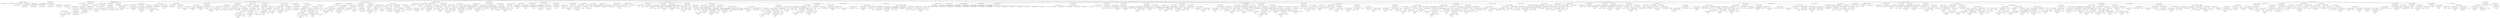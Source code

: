 strict digraph  {
<_ast.alias object at 0xa170a25d0>;
<_ast.alias object at 0xa1804b810>;
<_ast.alias object at 0xa2afd4f50>;
<_ast.alias object at 0xa2b040c10>;
<_ast.alias object at 0xa2b040750>;
<_ast.Import object at 0xa1e7e6b50>;
<_ast.Store object at 0x10295c290>;
<_ast.Name object at 0xa2b040d50>;
<_ast.Load object at 0x10295c1d0>;
<_ast.Name object at 0xa2b040dd0>;
<_ast.Num object at 0xa2b040e50>;
<_ast.keyword object at 0xa2b040c90>;
<_ast.Num object at 0xa2b040d90>;
<_ast.keyword object at 0xa2b040e90>;
<_ast.Num object at 0xa2b040790>;
<_ast.keyword object at 0xa2b0408d0>;
<_ast.Num object at 0xa2b040e10>;
<_ast.keyword object at 0xa2b040850>;
<_ast.Num object at 0xa2b040810>;
<_ast.keyword object at 0xa2b040f90>;
<_ast.Call object at 0xa2b040bd0>;
<_ast.Assign object at 0xa19b6cc90>;
<_ast.arguments object at 0xa2b0407d0>;
<_ast.Name object at 0xa2b040590>;
Load5972022;
<_ast.Str object at 0xa2b040550>;
<_ast.Str object at 0xa2b0404d0>;
<_ast.Mod object at 0x102961090>;
<_ast.Name object at 0xa2b040410>;
Load9561747;
<_ast.Name object at 0xa2b040350>;
Load9371479;
<_ast.Attribute object at 0xa2b040390>;
Load1629737;
<_ast.Num object at 0xa2b0402d0>;
<_ast.Index object at 0xa2b040310>;
<_ast.Subscript object at 0xa2b0403d0>;
Load2321248;
<_ast.Call object at 0xa2b040450>;
<_ast.Name object at 0xa2b040250>;
Load9871524;
<_ast.Call object at 0xa2b040290>;
<_ast.Tuple object at 0xa2b040490>;
Load9697575;
<_ast.BinOp object at 0xa2b040510>;
<_ast.Call object at 0xa2b0405d0>;
<_ast.Expr object at 0xa2b040610>;
<_ast.FunctionDef object at 0xa16d20310>;
<_ast.arg object at 0xa2aaef850>;
<_ast.arg object at 0xa1cd569d0>;
<_ast.arguments object at 0xa2aa656d0>;
<_ast.Name object at 0xa2b040190>;
Load2494277;
<_ast.Name object at 0xa2b0400d0>;
Load9574505;
<_ast.Add object at 0x10295cc90>;
<_ast.Str object at 0xa2b040090>;
<_ast.BinOp object at 0xa2b040110>;
<_ast.Name object at 0xa2b040050>;
Load8396827;
<_ast.BinOp object at 0xa2b040150>;
Add9491243;
<_ast.Call object at 0xa2b0401d0>;
<_ast.Expr object at 0xa2b040210>;
<_ast.Name object at 0xa2b03ef10>;
Load5296877;
<_ast.Attribute object at 0xa2b03ef50>;
Load1413063;
<_ast.Name object at 0xa2b03ee90>;
Load522522;
<_ast.Name object at 0xa2b03ee10>;
Load4899663;
<_ast.Index object at 0xa2b03ee50>;
<_ast.Subscript object at 0xa2b03eed0>;
Load6251339;
<_ast.Call object at 0xa2b03ef90>;
<_ast.Expr object at 0xa2b03efd0>;
<_ast.FunctionDef object at 0xa20c4a850>;
<_ast.arg object at 0xa2b03ed50>;
<_ast.arg object at 0xa2b03ed10>;
<_ast.arg object at 0xa2b03ecd0>;
<_ast.Str object at 0xa2b03ec90>;
<_ast.arguments object at 0xa2b03ed90>;
<_ast.Str object at 0xa2b03ec10>;
<_ast.Expr object at 0xa2b03ec50>;
<_ast.Name object at 0xa2b03ead0>;
Load3189392;
<_ast.Attribute object at 0xa2b03eb10>;
Load2699363;
<_ast.Call object at 0xa2b03eb50>;
<_ast.Eq object at 0x102961a90>;
<_ast.Str object at 0xa2b03ea90>;
<_ast.Compare object at 0xa2b03eb90>;
<_ast.Name object at 0xa2b03ea50>;
Store6563130;
<_ast.Str object at 0xa2b03ea10>;
<_ast.Assign object at 0xa2afc7250>;
<_ast.Name object at 0xa2b03e990>;
Store7874448;
<_ast.Str object at 0xa2b03e950>;
<_ast.Assign object at 0xa2b03e9d0>;
<_ast.If object at 0xa2b03ebd0>;
<_ast.Name object at 0xa2b03e8d0>;
Store7882913;
<_ast.Str object at 0xa2b03e850>;
<_ast.Name object at 0xa2b03e7d0>;
Load3291627;
<_ast.Name object at 0xa2b03e790>;
Load2545712;
<_ast.Name object at 0xa2b03e750>;
Load3349772;
<_ast.Tuple object at 0xa2b03e810>;
Load5475832;
<_ast.BinOp object at 0xa2b03e890>;
Mod1390752;
<_ast.Assign object at 0xa2b03e910>;
<_ast.Name object at 0xa2b03e690>;
Store1926711;
<_ast.Name object at 0xa2b03e5d0>;
Load6207071;
<_ast.Attribute object at 0xa2b03e610>;
Load6379162;
<_ast.Name object at 0xa2b03e590>;
Load5335259;
<_ast.Call object at 0xa2b03e650>;
<_ast.Assign object at 0xa2b03e6d0>;
<_ast.Name object at 0xa2b03e4d0>;
Load7850843;
<_ast.Attribute object at 0xa2b03e510>;
Load891987;
<_ast.Str object at 0xa2b03e410>;
<_ast.Str object at 0xa2b03e3d0>;
<_ast.Str object at 0xa2b03e390>;
<_ast.Str object at 0xa2b03e2d0>;
<_ast.Name object at 0xa2b03e250>;
Load708028;
<_ast.Name object at 0xa2b03e190>;
Load5846244;
<_ast.Attribute object at 0xa2b03e1d0>;
Load7060424;
<_ast.Name object at 0xa2b03e150>;
Load9353908;
<_ast.Str object at 0xa2b03e110>;
<_ast.Call object at 0xa2b03e210>;
<_ast.Tuple object at 0xa2b03e290>;
Load4814768;
<_ast.BinOp object at 0xa2b03e310>;
Mod8729884;
<_ast.Dict object at 0xa2b03e450>;
<_ast.Return object at 0xa2b03e490>;
<_ast.ExceptHandler object at 0xa2b03e550>;
<_ast.Try object at 0xa2b03e710>;
<_ast.Name object at 0xa23045350>;
Store4225299;
<_ast.Name object at 0xa2b03e050>;
Load6748678;
<_ast.Attribute object at 0xa2b03e090>;
Load4018974;
<_ast.Call object at 0xa2b03e0d0>;
<_ast.Assign object at 0xa1b22c810>;
<_ast.Name object at 0xa2af59650>;
Store2504513;
<_ast.Name object at 0xa2b03bed0>;
Load3877174;
<_ast.Attribute object at 0xa2b03bf10>;
Load1984182;
<_ast.Name object at 0xa2b03be90>;
Load8059396;
<_ast.Call object at 0xa2b03bf50>;
<_ast.Attribute object at 0xa2b03bf90>;
Load7727553;
<_ast.Call object at 0xa2b03bfd0>;
<_ast.Assign object at 0xa2b00b350>;
<_ast.Name object at 0xa2b03bd90>;
Load8579849;
<_ast.Attribute object at 0xa2b03bdd0>;
Load8465776;
<_ast.Name object at 0xa2b03bc90>;
Load7253283;
<_ast.Attribute object at 0xa2b03bcd0>;
Load1490832;
<_ast.Call object at 0xa2b03bd10>;
<_ast.Expr object at 0xa2b03bd50>;
<_ast.Str object at 0xa2b03bbd0>;
<_ast.Str object at 0xa2b03bb90>;
<_ast.Str object at 0xa2b03bb50>;
<_ast.Str object at 0xa2b03bad0>;
<_ast.Name object at 0xa2b03ba50>;
Load6298251;
<_ast.Name object at 0xa2b03b950>;
Load2592774;
<_ast.Attribute object at 0xa2b03b990>;
Load3126093;
<_ast.Name object at 0xa2b03b910>;
Load8660059;
<_ast.Str object at 0xa2b03b8d0>;
<_ast.Call object at 0xa2b03b9d0>;
<_ast.Tuple object at 0xa2b03ba90>;
Load3730664;
<_ast.BinOp object at 0xa2b03bb10>;
Mod8533742;
<_ast.Dict object at 0xa2b03bc10>;
<_ast.Return object at 0xa2b03bc50>;
<_ast.ExceptHandler object at 0xa2b03be50>;
<_ast.Try object at 0xa2b00bc50>;
<_ast.Name object at 0xa2b03b7d0>;
Load2409105;
<_ast.Attribute object at 0xa2b03b810>;
Load8840168;
<_ast.Call object at 0xa2b03b850>;
<_ast.Expr object at 0xa2b03b890>;
<_ast.Name object at 0xa2b03b6d0>;
Load2587817;
<_ast.Attribute object at 0xa2b03b710>;
Load8182439;
<_ast.Call object at 0xa2b03b750>;
<_ast.Expr object at 0xa2b03b790>;
<_ast.Name object at 0xa2b03b650>;
Load1479150;
<_ast.Return object at 0xa2b03b690>;
<_ast.FunctionDef object at 0xa2b03edd0>;
<_ast.arg object at 0xa2b03b590>;
<_ast.arguments object at 0xa2b03b5d0>;
<_ast.Str object at 0xa2b03b510>;
<_ast.Expr object at 0xa2b03b550>;
<_ast.Name object at 0xa2b03b450>;
Store7339181;
<_ast.Name object at 0xa2b03b3d0>;
Load952923;
<_ast.Name object at 0xa2b03b310>;
Load4053876;
<_ast.Attribute object at 0xa2b03b350>;
Load2585551;
<_ast.Name object at 0xa2b03b290>;
Load2263482;
<_ast.Index object at 0xa2b03b2d0>;
<_ast.Subscript object at 0xa2b03b390>;
Load6083716;
<_ast.Name object at 0xa2b03b250>;
Load935067;
<_ast.Call object at 0xa2b03b410>;
<_ast.Assign object at 0xa2b03b490>;
<_ast.Name object at 0xa2b03b1d0>;
Load4579257;
<_ast.Name object at 0xa2b03b110>;
Load7930076;
<_ast.Str object at 0xa2b03b0d0>;
<_ast.Str object at 0xa2b03b050>;
<_ast.Name object at 0xa2af9d9d0>;
Load9232547;
<_ast.BinOp object at 0xa2b03b090>;
Mod1080072;
<_ast.Call object at 0xa2b03b150>;
<_ast.Expr object at 0xa2b03b190>;
<_ast.ExceptHandler object at 0xa2b03b210>;
<_ast.Try object at 0xa2b03b4d0>;
<_ast.Name object at 0xa2b039fd0>;
Store3569449;
<_ast.Name object at 0xa2b039f50>;
Load8099806;
<_ast.Attribute object at 0xa2b039f90>;
Load5488135;
<_ast.Assign object at 0xa2b039890>;
<_ast.Name object at 0xa2b039e50>;
Load713367;
<_ast.Str object at 0xa2b039e10>;
<_ast.Str object at 0xa2b039d90>;
<_ast.Name object at 0xa2b039d50>;
Load3311398;
<_ast.BinOp object at 0xa2b039dd0>;
Mod1721138;
<_ast.Call object at 0xa2b039e90>;
<_ast.Expr object at 0xa2b039ed0>;
<_ast.ExceptHandler object at 0xa2b039f10>;
<_ast.Try object at 0xa2b039910>;
<_ast.Name object at 0xa2b039c90>;
Load6458525;
<_ast.Name object at 0xa2b039c10>;
Load219484;
<_ast.Return object at 0xa2b039c50>;
<_ast.Name object at 0xa2b039b50>;
Load8843594;
<_ast.Str object at 0xa2b039b10>;
<_ast.Str object at 0xa2b039a90>;
<_ast.Name object at 0xa2b039a50>;
Load1427608;
<_ast.BinOp object at 0xa2b039ad0>;
Mod9589786;
<_ast.Call object at 0xa2b039b90>;
<_ast.Expr object at 0xa2b039bd0>;
<_ast.If object at 0xa2b039d10>;
<_ast.FunctionDef object at 0xa2b03b610>;
<_ast.arguments object at 0xa2b0399d0>;
<_ast.Str object at 0xa2b039950>;
<_ast.Expr object at 0xa2b039990>;
<_ast.Name object at 0xa2b039810>;
Store7170247;
<_ast.Str object at 0xa2b0397d0>;
<_ast.Assign object at 0xa2b039850>;
<_ast.Name object at 0xa2b039750>;
Store19620;
<_ast.Name object at 0xa2b039710>;
Load4452738;
<_ast.Name object at 0xa2b039650>;
Load9796305;
<_ast.Attribute object at 0xa2b039690>;
Load467262;
<_ast.Name object at 0xa2b0395d0>;
Load8515392;
<_ast.Index object at 0xa2b039610>;
<_ast.Subscript object at 0xa2b0396d0>;
Load3804300;
<_ast.Call object at 0xa2aa65f50>;
<_ast.Name object at 0xa2b039550>;
Store5320002;
<_ast.Name object at 0xa2b0394d0>;
Load5735083;
<_ast.Name object at 0xa2b039410>;
Load5149100;
<_ast.Attribute object at 0xa2b039450>;
Load7923642;
<_ast.Name object at 0xa2b039390>;
Load1747501;
<_ast.Index object at 0xa2b0393d0>;
<_ast.Subscript object at 0xa2b039490>;
Load4435471;
<_ast.Name object at 0xa2b039350>;
Load1272337;
<_ast.Call object at 0xa2b039510>;
<_ast.Assign object at 0xa2b039590>;
<_ast.Name object at 0xa2b039250>;
Load5034839;
<_ast.Attribute object at 0xa2b039290>;
Load1439305;
<_ast.Expr object at 0xa2b0392d0>;
<_ast.Pass object at 0xa2b0391d0>;
<_ast.ExceptHandler object at 0xa2b039210>;
<_ast.Name object at 0xa2b039150>;
Store9482243;
<_ast.Str object at 0xa2b0390d0>;
<_ast.Name object at 0xa2b039090>;
Load1423633;
<_ast.BinOp object at 0xa2b039110>;
Mod984116;
<_ast.AugAssign object at 0xa2b039190>;
Add8077166;
<_ast.Try object at 0xa2b039310>;
<_ast.For object at 0xa2b039790>;
<_ast.Name object at 0xa2aeb8ad0>;
Load6551143;
<_ast.Return object at 0xa2b039050>;
<_ast.FunctionDef object at 0xa2b039a10>;
<_ast.arg object at 0xa2b037f50>;
<_ast.arguments object at 0xa2b037f90>;
<_ast.Name object at 0xa2b037e90>;
Load2687467;
<_ast.Attribute object at 0xa2b037ed0>;
Store2823483;
<_ast.NameConstant object at 0xa2b037e50>;
<_ast.Assign object at 0xa2b037f10>;
<_ast.Name object at 0xa2aa2b110>;
Load5875212;
<_ast.Return object at 0xa2af6a350>;
<_ast.FunctionDef object at 0xa2b037fd0>;
<_ast.arg object at 0xa2b037d90>;
<_ast.arguments object at 0xa2b037dd0>;
<_ast.Str object at 0xa2b037cd0>;
<_ast.Expr object at 0xa2b037d50>;
<_ast.Name object at 0xa2b037c50>;
Store1797903;
<_ast.Str object at 0xa2b037c10>;
<_ast.Assign object at 0xa2b037c90>;
<_ast.Name object at 0xa2b037b90>;
Store7572743;
<_ast.Name object at 0xa2b037b10>;
Load2574838;
<_ast.Name object at 0xa2b037ad0>;
Load8320286;
<_ast.Name object at 0xa2b037a90>;
Load779800;
<_ast.Call object at 0xa2b037b50>;
<_ast.Assign object at 0xa2b037bd0>;
<_ast.Name object at 0xa2b037990>;
Load7404849;
<_ast.Name object at 0xa2b037950>;
Load8282551;
<_ast.Call object at 0xa2b0379d0>;
<_ast.Is object at 0x102961f10>;
<_ast.Name object at 0xa2b037910>;
Load681008;
<_ast.Compare object at 0xa2b037a10>;
<_ast.Name object at 0xa2b037890>;
Load2085578;
<_ast.Return object at 0xa2b0378d0>;
<_ast.If object at 0xa2b037a50>;
<_ast.Name object at 0xa2b037810>;
Store2322787;
<_ast.Name object at 0xa2b037750>;
Load333404;
<_ast.Num object at 0xa2b0376d0>;
<_ast.Index object at 0xa2b037710>;
<_ast.Subscript object at 0xa2b037790>;
Load2786621;
<_ast.Num object at 0xa2b037650>;
<_ast.Index object at 0xa2b037690>;
<_ast.Subscript object at 0xa2b0377d0>;
Load655467;
<_ast.Assign object at 0xa2b037850>;
<_ast.Str object at 0xa2b037590>;
<_ast.Str object at 0xa2b037550>;
<_ast.Str object at 0xa2b037510>;
<_ast.Name object at 0xa2b0374d0>;
Load2813175;
<_ast.Dict object at 0xa2b0375d0>;
<_ast.Return object at 0xa2b037610>;
<_ast.Name object at 0xa2b037490>;
Load5451446;
<_ast.FunctionDef object at 0xa2b037e10>;
<_ast.arg object at 0xa2b0373d0>;
<_ast.arguments object at 0xa2b037410>;
<_ast.Str object at 0xa2b037350>;
<_ast.Expr object at 0xa2b037390>;
<_ast.Name object at 0xa2b0372d0>;
Store5101723;
<_ast.Name object at 0xa2b037290>;
Store721751;
<_ast.Num object at 0xa2b037250>;
<_ast.Assign object at 0xa2b037310>;
<_ast.Name object at 0xa2b0371d0>;
Store87092;
<_ast.Str object at 0xa2b037190>;
<_ast.Assign object at 0xa2b037210>;
<_ast.Name object at 0xa2b037110>;
Store2960497;
<_ast.Str object at 0xa2b0370d0>;
<_ast.Assign object at 0xa2b037150>;
<_ast.Name object at 0xa2b037050>;
Store1354668;
<_ast.Name object at 0xa2b035fd0>;
Load712548;
<_ast.Name object at 0xa2b035f90>;
Load7788979;
<_ast.Name object at 0xa2b035f50>;
Load344425;
<_ast.Call object at 0xa2aff1bd0>;
<_ast.Assign object at 0xa2b037090>;
<_ast.Name object at 0xa2b035e50>;
Load7238502;
<_ast.Name object at 0xa2b035e10>;
Load3382773;
<_ast.Call object at 0xa2b035e90>;
<_ast.Name object at 0xa2b035dd0>;
Load1338462;
<_ast.Compare object at 0xa2b035ed0>;
Is3217996;
<_ast.Name object at 0xa2b035d50>;
Load6399075;
<_ast.Return object at 0xa2b035d90>;
<_ast.If object at 0xa2b035f10>;
<_ast.Name object at 0xa2b035cd0>;
Store6514348;
<_ast.Name object at 0xa2b035c90>;
Load6111529;
<_ast.Name object at 0xa2b035b90>;
Load1166640;
<_ast.Attribute object at 0xa2b035bd0>;
Load2068933;
<_ast.Num object at 0xa2b035b50>;
<_ast.Compare object at 0xa2b035c10>;
Eq8885029;
<_ast.Name object at 0xa2b035ad0>;
Store4968627;
<_ast.Num object at 0xa2b035a90>;
<_ast.AugAssign object at 0xa2b035b10>;
Add8191237;
<_ast.Name object at 0xa2b035a10>;
Store6749664;
<_ast.Str object at 0xa2b035990>;
<_ast.Name object at 0xa2b0358d0>;
Load8653475;
<_ast.Attribute object at 0xa2b035910>;
Load3500753;
<_ast.Name object at 0xa2b035850>;
Load6347325;
<_ast.Attribute object at 0xa2b035890>;
Load5849697;
<_ast.Tuple object at 0xa2b035950>;
Load7390788;
<_ast.BinOp object at 0xa2b0359d0>;
Mod1249715;
<_ast.AugAssign object at 0xa2b035a50>;
Add1364857;
<_ast.Name object at 0xa2b035750>;
Load561481;
<_ast.Attribute object at 0xa2b035790>;
Load3879594;
<_ast.Gt object at 0x102961d90>;
<_ast.Num object at 0xa2ab28ad0>;
<_ast.Compare object at 0xa2b0357d0>;
<_ast.Name object at 0xa2aa56e90>;
Store6894789;
<_ast.Num object at 0xa2ad20e90>;
<_ast.AugAssign object at 0xa2a3a8a10>;
Add334193;
<_ast.Name object at 0xa2ab20c50>;
Store2364034;
<_ast.Str object at 0xa2afb6550>;
<_ast.Name object at 0xa2b04a5d0>;
Load2406638;
<_ast.Attribute object at 0xa2b04a590>;
Load5492340;
<_ast.Name object at 0xa2b04a650>;
Load7925777;
<_ast.Attribute object at 0xa2b04a610>;
Load5694422;
<_ast.Tuple object at 0xa2b04a550>;
Load2188447;
<_ast.BinOp object at 0xa2ac17f10>;
Mod6774617;
<_ast.AugAssign object at 0xa2adbf210>;
Add5745640;
<_ast.If object at 0xa2b035810>;
<_ast.If object at 0xa2b035c50>;
<_ast.Name object at 0xa2b04a750>;
Load4400020;
<_ast.Attribute object at 0xa2b04a710>;
Load754312;
<_ast.Num object at 0xa2b04a790>;
<_ast.Compare object at 0xa2b04a6d0>;
Gt3079565;
<_ast.Name object at 0xa2b04a810>;
Store7918307;
<_ast.Str object at 0xa2b04a890>;
<_ast.Name object at 0xa2b04a950>;
Load843736;
<_ast.Attribute object at 0xa2b04a910>;
Load1473951;
<_ast.Name object at 0xa2b04a9d0>;
Load4792891;
<_ast.Attribute object at 0xa2b04a990>;
Load4383781;
<_ast.Tuple object at 0xa2b04a8d0>;
Load6269479;
<_ast.BinOp object at 0xa2b04a850>;
Mod413185;
<_ast.AugAssign object at 0xa2b04a7d0>;
Add6739423;
<_ast.If object at 0xa2b04a690>;
<_ast.For object at 0xa2b035d10>;
<_ast.Name object at 0xa2b04aa90>;
Load7420453;
<_ast.Num object at 0xa2b04aad0>;
<_ast.Compare object at 0xa2b04aa50>;
Gt6763112;
<_ast.Name object at 0xa2b04ab50>;
Store4308410;
<_ast.Str object at 0xa2b04ab90>;
<_ast.Assign object at 0xa2b04ab10>;
<_ast.Name object at 0xa2b04ac10>;
Store2640723;
<_ast.Str object at 0xa2b04ac90>;
<_ast.Name object at 0xa2b04acd0>;
Load2532233;
<_ast.BinOp object at 0xa2b04ac50>;
Add8718578;
<_ast.Assign object at 0xa2b04abd0>;
<_ast.Name object at 0xa2b04ad90>;
Load3533988;
<_ast.Num object at 0xa2b04add0>;
<_ast.Compare object at 0xa2b04ad50>;
Gt1142648;
<_ast.Name object at 0xa2b04ae50>;
Store9916179;
<_ast.Str object at 0xa2b04ae90>;
<_ast.Assign object at 0xa2b04ae10>;
<_ast.Name object at 0xa2b04af10>;
Store1709557;
<_ast.Str object at 0xa2b04af90>;
<_ast.Name object at 0xa2b04afd0>;
Load8300933;
<_ast.BinOp object at 0xa2b04af50>;
Add5721201;
<_ast.Assign object at 0xa2b04aed0>;
<_ast.Name object at 0xa2aabfe50>;
Store7764158;
<_ast.Str object at 0xa2a3ccd90>;
<_ast.Assign object at 0xa2aabfe90>;
<_ast.Name object at 0xa2a3cc050>;
Store2714054;
<_ast.Str object at 0xa2b042710>;
<_ast.Name object at 0xa2b042610>;
Load693811;
<_ast.BinOp object at 0xa2b042690>;
Add4158241;
<_ast.Assign object at 0xa2a3cc410>;
<_ast.If object at 0xa2b04ad10>;
<_ast.If object at 0xa2b04aa10>;
<_ast.Str object at 0xa2b042650>;
<_ast.Str object at 0xa2b042510>;
<_ast.Name object at 0xa2b0425d0>;
Load5377208;
<_ast.Name object at 0xa2b042490>;
Load1709902;
<_ast.Dict object at 0xa2b042590>;
<_ast.Return object at 0xa2b0426d0>;
<_ast.Name object at 0xa2b042550>;
Load9093462;
<_ast.FunctionDef object at 0xa2b037450>;
<_ast.arg object at 0xa2b042390>;
<_ast.arguments object at 0xa2b0424d0>;
<_ast.Str object at 0xa2b042310>;
<_ast.Expr object at 0xa2b042450>;
<_ast.Name object at 0xa2b042290>;
Store4401667;
<_ast.Name object at 0xa2b042350>;
Store4008314;
<_ast.Num object at 0xa2b042210>;
<_ast.Assign object at 0xa2b0423d0>;
<_ast.Name object at 0xa2b042190>;
Store7713228;
<_ast.Str object at 0xa2b042250>;
<_ast.Assign object at 0xa2b0422d0>;
<_ast.Name object at 0xa2b0421d0>;
Store4856841;
<_ast.Num object at 0xa2b042050>;
<_ast.Num object at 0xa2b0420d0>;
<_ast.Num object at 0xa2aec1950>;
<_ast.Num object at 0xa2afa5850>;
<_ast.Num object at 0xa2b035710>;
<_ast.Num object at 0xa2b0356d0>;
<_ast.Num object at 0xa2b035690>;
<_ast.Str object at 0xa2b035610>;
<_ast.Str object at 0xa2b0355d0>;
<_ast.Str object at 0xa2b035590>;
<_ast.Str object at 0xa2b035550>;
<_ast.Str object at 0xa2b035510>;
<_ast.Str object at 0xa2b035490>;
<_ast.Str object at 0xa2b035450>;
<_ast.Dict object at 0xa2b042090>;
<_ast.Assign object at 0xa2b042110>;
<_ast.Name object at 0xa2b0353d0>;
Store846985;
<_ast.Num object at 0xa2b035350>;
<_ast.Num object at 0xa2b035310>;
<_ast.Num object at 0xa2b0352d0>;
<_ast.Str object at 0xa2b035290>;
<_ast.Str object at 0xa2b035250>;
<_ast.Str object at 0xa2b035210>;
<_ast.Dict object at 0xa2b035390>;
<_ast.Assign object at 0xa2b035410>;
<_ast.Name object at 0xa2b035190>;
Store1269026;
<_ast.Str object at 0xa2b035150>;
<_ast.Assign object at 0xa2b0351d0>;
<_ast.Name object at 0xa2b0350d0>;
Store4599630;
<_ast.Name object at 0xa2b035050>;
Load5907853;
<_ast.Name object at 0xa2b0024d0>;
Load3105197;
<_ast.Name object at 0xa2af517d0>;
Load1575613;
<_ast.Str object at 0xa2b033fd0>;
<_ast.Call object at 0xa2b035090>;
<_ast.Assign object at 0xa2b035110>;
<_ast.Name object at 0xa2b033e90>;
Load4431015;
<_ast.Name object at 0xa2b033e50>;
Load4959326;
<_ast.Call object at 0xa2b033ed0>;
<_ast.Name object at 0xa2b033e10>;
Load3926840;
<_ast.Compare object at 0xa2b033f10>;
Is1511847;
<_ast.Name object at 0xa2b033d90>;
Load9631720;
<_ast.Return object at 0xa2b033dd0>;
<_ast.If object at 0xa2b033f50>;
<_ast.Name object at 0xa2b033d10>;
Store7922178;
<_ast.Name object at 0xa2b033cd0>;
Load3866287;
<_ast.Name object at 0xa2b033bd0>;
Load1546831;
<_ast.Attribute object at 0xa2b033c10>;
Load1529246;
<_ast.Name object at 0xa2b033b50>;
Load9118368;
<_ast.Compare object at 0xa2b033c50>;
Gt7449977;
<_ast.Name object at 0xa2b033ad0>;
Store8688087;
<_ast.Name object at 0xa2b033a50>;
Load3744011;
<_ast.Attribute object at 0xa2b033a90>;
Load4455084;
<_ast.Assign object at 0xa2b033b10>;
<_ast.If object at 0xa2b033c90>;
<_ast.Name object at 0xa2b033950>;
Load3782002;
<_ast.Attribute object at 0xa2b033990>;
Load6995245;
<_ast.Name object at 0xa2b033910>;
Load9464608;
<_ast.Compare object at 0xa2b0339d0>;
Gt7811266;
<_ast.Name object at 0xa2b033890>;
Store8942822;
<_ast.Name object at 0xa2b033810>;
Load4299852;
<_ast.Attribute object at 0xa2b033850>;
Load6499121;
<_ast.Assign object at 0xa2b0338d0>;
<_ast.If object at 0xa2b033a10>;
<_ast.Name object at 0xa2b033710>;
Load6514264;
<_ast.Attribute object at 0xa2b033750>;
Load483838;
<_ast.NameConstant object at 0xa2b0336d0>;
<_ast.Compare object at 0xa2b033790>;
Is8698154;
<_ast.Name object at 0xa2b033610>;
Load8376129;
<_ast.Attribute object at 0xa2b033650>;
Store7592661;
<_ast.Num object at 0xa2b0335d0>;
<_ast.Assign object at 0xa2b033690>;
<_ast.If object at 0xa2b0337d0>;
<_ast.Name object at 0xa2b033550>;
Store1770624;
<_ast.Str object at 0xa2b0334d0>;
<_ast.Name object at 0xa2b033410>;
Load3925070;
<_ast.Attribute object at 0xa2b033450>;
Load1588704;
<_ast.Name object at 0xa2b033390>;
Load9031590;
<_ast.Attribute object at 0xa2b0333d0>;
Load3896283;
<_ast.Name object at 0xa2b033310>;
Load3081008;
<_ast.Name object at 0xa2b033250>;
Load7731316;
<_ast.Attribute object at 0xa2b033290>;
Load8040537;
<_ast.Index object at 0xa2b0332d0>;
<_ast.Subscript object at 0xa2b033350>;
Load8391184;
<_ast.Name object at 0xa2b0331d0>;
Load9951179;
<_ast.Name object at 0xa2b033110>;
Load4410858;
<_ast.Attribute object at 0xa2b033150>;
Load1024713;
<_ast.Index object at 0xa2b033190>;
<_ast.Subscript object at 0xa2b033210>;
Load5941380;
<_ast.Name object at 0xa2b033090>;
Load2601663;
<_ast.Attribute object at 0xa2b0330d0>;
Load2574934;
<_ast.Tuple object at 0xa2b033490>;
Load4535441;
<_ast.BinOp object at 0xa2b033510>;
Mod686670;
<_ast.AugAssign object at 0xa2b033590>;
Add7605439;
<_ast.For object at 0xa2b033d50>;
<_ast.Name object at 0xa2af94b50>;
Store5082099;
<_ast.Str object at 0xa2b028c10>;
<_ast.Assign object at 0xa2b033050>;
<_ast.Name object at 0xa2b031a10>;
Store5125872;
<_ast.Name object at 0xa2b031f90>;
Load3472086;
<_ast.Name object at 0xa2b031f50>;
Load1099791;
<_ast.Name object at 0xa2b031f10>;
Load9461594;
<_ast.Str object at 0xa2b031ed0>;
<_ast.Call object at 0xa2b031fd0>;
<_ast.Assign object at 0xa2b028b90>;
<_ast.Name object at 0xa2b031d90>;
Load8357694;
<_ast.Name object at 0xa2b031d50>;
Load3278117;
<_ast.Call object at 0xa2b031dd0>;
<_ast.Name object at 0xa2b031d10>;
Load8211522;
<_ast.Compare object at 0xa2b031e10>;
Is3315623;
<_ast.Name object at 0xa2b031c90>;
Load6967577;
<_ast.Return object at 0xa2b031cd0>;
<_ast.If object at 0xa2b031e90>;
<_ast.Name object at 0xa2b031c10>;
Store1485608;
<_ast.Name object at 0xa2b031bd0>;
Load8647517;
<_ast.Name object at 0xa2b031ad0>;
Load814826;
<_ast.Attribute object at 0xa2b031b10>;
Load8023522;
<_ast.Name object at 0xa2b0319d0>;
Load9934196;
<_ast.Compare object at 0xa2b031b50>;
Gt2889161;
<_ast.Name object at 0xa2b031950>;
Store9817818;
<_ast.Name object at 0xa2b0318d0>;
Load1856854;
<_ast.Attribute object at 0xa2b031910>;
Load484514;
<_ast.Assign object at 0xa2b031990>;
<_ast.If object at 0xa2b031b90>;
<_ast.Name object at 0xa2b0317d0>;
Load1376055;
<_ast.Attribute object at 0xa2b031810>;
Load358715;
<_ast.Name object at 0xa2b031790>;
Load7643982;
<_ast.Compare object at 0xa2b031850>;
Gt3660294;
<_ast.Name object at 0xa2b031710>;
Store2791639;
<_ast.Name object at 0xa2b031690>;
Load6236760;
<_ast.Attribute object at 0xa2b0316d0>;
Load423548;
<_ast.Assign object at 0xa2b031750>;
<_ast.If object at 0xa2b031890>;
<_ast.Name object at 0xa2b031590>;
Load3297242;
<_ast.Attribute object at 0xa2b0315d0>;
Load7306335;
<_ast.NameConstant object at 0xa2b031550>;
<_ast.Compare object at 0xa2b031610>;
Is9929806;
<_ast.Name object at 0xa2b031490>;
Load979139;
<_ast.Attribute object at 0xa2b0314d0>;
Store981106;
<_ast.Str object at 0xa2b031450>;
<_ast.Assign object at 0xa2b031510>;
<_ast.If object at 0xa2b031650>;
<_ast.Name object at 0xa2b0313d0>;
Store3329207;
<_ast.Str object at 0xa2b031350>;
<_ast.Name object at 0xa2b031290>;
Load2070089;
<_ast.Attribute object at 0xa2b0312d0>;
Load4566668;
<_ast.Name object at 0xa2b031210>;
Load4699711;
<_ast.Attribute object at 0xa2b031250>;
Load6963909;
<_ast.Name object at 0xa2b031190>;
Load4513472;
<_ast.Name object at 0xa2b0310d0>;
Load8299691;
<_ast.Attribute object at 0xa2b031110>;
Load2978135;
<_ast.Index object at 0xa2b031150>;
<_ast.Subscript object at 0xa2b0311d0>;
Load4015087;
<_ast.Name object at 0xa2b031050>;
Load4982434;
<_ast.Name object at 0xa2affaa50>;
Load6548248;
<_ast.Attribute object at 0xa2afe9d50>;
Load4574299;
<_ast.Index object at 0xa2aeb0c50>;
<_ast.Subscript object at 0xa2b031090>;
Load2538931;
<_ast.Name object at 0xa2b02d650>;
Load5395486;
<_ast.Attribute object at 0xa2affa650>;
Load9269283;
<_ast.Tuple object at 0xa2b031310>;
Load7259127;
<_ast.BinOp object at 0xa2b031390>;
Mod5215002;
<_ast.AugAssign object at 0xa2b031410>;
Add4829788;
<_ast.For object at 0xa2b031c50>;
<_ast.Name object at 0xa2b02df50>;
Load1215330;
<_ast.Num object at 0xa2b02df10>;
<_ast.Compare object at 0xa2b02df90>;
Eq5470247;
<_ast.Name object at 0xa2b02de90>;
Store6084714;
<_ast.Str object at 0xa2b02de50>;
<_ast.Assign object at 0xa2b02ded0>;
<_ast.Name object at 0xa2b02ddd0>;
Store672857;
<_ast.Str object at 0xa2b02dd50>;
<_ast.Name object at 0xa2b02dd10>;
Load8999122;
<_ast.BinOp object at 0xa2b02dd90>;
Add8867458;
<_ast.Assign object at 0xa2b02de10>;
<_ast.Or object at 0x10295cb50>;
<_ast.Name object at 0xa2b02dc10>;
Load9885362;
<_ast.Num object at 0xa2b02dbd0>;
<_ast.Compare object at 0xa2b02dc50>;
Eq8226282;
<_ast.Name object at 0xa2b02db50>;
Load7260205;
<_ast.Num object at 0xa2b02db10>;
<_ast.Compare object at 0xa2b02db90>;
Gt8779459;
<_ast.BoolOp object at 0xa2b02dc90>;
<_ast.Name object at 0xa2b02dad0>;
Store2132947;
<_ast.Str object at 0xa2b02da90>;
<_ast.Assign object at 0xa171810d0>;
<_ast.Name object at 0xa2b02da10>;
Store8557922;
<_ast.Str object at 0xa2b02d990>;
<_ast.Name object at 0xa2b02d950>;
Load2865837;
<_ast.BinOp object at 0xa2b02d9d0>;
Add2706632;
<_ast.Assign object at 0xa2b02da50>;
<_ast.Name object at 0xa2b02d8d0>;
Store2350097;
<_ast.Str object at 0xa2b02d890>;
<_ast.Assign object at 0xa2b02d910>;
<_ast.Name object at 0xa2b02d810>;
Store2320342;
<_ast.Str object at 0xa2b02d790>;
<_ast.Name object at 0xa2b02d750>;
Load3214762;
<_ast.BinOp object at 0xa2b02d7d0>;
Add2417769;
<_ast.Assign object at 0xa2b02d850>;
<_ast.If object at 0xa2b02dcd0>;
<_ast.If object at 0xa2b02dfd0>;
<_ast.Str object at 0xa2b02d690>;
<_ast.Str object at 0xa2b02d610>;
<_ast.Name object at 0xa2b02d5d0>;
Load9516164;
<_ast.Name object at 0xa2b02d590>;
Load6184843;
<_ast.Dict object at 0xa2b02d6d0>;
<_ast.Return object at 0xa2b02d710>;
<_ast.Name object at 0xa2b02d550>;
Load1549561;
<_ast.FunctionDef object at 0xa2b042410>;
<_ast.arg object at 0xa2b02d490>;
<_ast.arguments object at 0xa2b02d4d0>;
<_ast.Str object at 0xa2b02d410>;
<_ast.Expr object at 0xa2b02d450>;
<_ast.Name object at 0xa2b02d390>;
Store3775588;
<_ast.Name object at 0xa2b02d350>;
Store1713772;
<_ast.Num object at 0xa2b02d310>;
<_ast.Assign object at 0xa2b02d3d0>;
<_ast.Name object at 0xa2b02d290>;
Store2758199;
<_ast.Str object at 0xa2b02d250>;
<_ast.Assign object at 0xa2b02d2d0>;
<_ast.Name object at 0xa2b02d1d0>;
Store152342;
<_ast.Str object at 0xa2b02d190>;
<_ast.Assign object at 0xa2b02d210>;
<_ast.Name object at 0xa2b02d0d0>;
Store4914915;
<_ast.Name object at 0xa2b02d050>;
Load4089176;
<_ast.Name object at 0xa2af48950>;
Load2017720;
<_ast.Name object at 0xa2b02afd0>;
Load2178436;
<_ast.Call object at 0xa2b02d090>;
<_ast.Assign object at 0xa2b02d110>;
<_ast.Name object at 0xa2b02aed0>;
Load6774036;
<_ast.Name object at 0xa2b02ae90>;
Load6947628;
<_ast.Call object at 0xa2b02af10>;
<_ast.Name object at 0xa2b02ae50>;
Load5626249;
<_ast.Compare object at 0xa2b02af50>;
Is7815876;
<_ast.Name object at 0xa2b02add0>;
Load7282360;
<_ast.Return object at 0xa2b02ae10>;
<_ast.If object at 0xa2b02af90>;
<_ast.Name object at 0xa2b02ad50>;
Store6304686;
<_ast.Name object at 0xa2b02acd0>;
Load7500993;
<_ast.Name object at 0xa2b02abd0>;
Load5173695;
<_ast.Attribute object at 0xa2b02ac10>;
Load7557380;
<_ast.Lt object at 0x102961c10>;
<_ast.Num object at 0xa2b02ab90>;
<_ast.Compare object at 0xa2b02ac50>;
<_ast.Name object at 0xa2b02ab10>;
Store7686632;
<_ast.Num object at 0xa2b02aad0>;
<_ast.AugAssign object at 0xa2b02ab50>;
Add9924663;
<_ast.If object at 0xa2b02ac90>;
<_ast.Name object at 0xa2b02a9d0>;
Load9982815;
<_ast.Attribute object at 0xa2b02aa10>;
Load6118942;
<_ast.Num object at 0xa2b02a990>;
<_ast.Compare object at 0xa2b02aa50>;
Eq5372257;
<_ast.Name object at 0xa2b02a910>;
Store8099938;
<_ast.Num object at 0xa2b02a8d0>;
<_ast.AugAssign object at 0xa2b02a950>;
Add6106985;
<_ast.If object at 0xa2b02aa90>;
<_ast.Name object at 0xa2b02a850>;
Store4134268;
<_ast.Str object at 0xa2b02a7d0>;
<_ast.Name object at 0xa2b020d50>;
Load680418;
<_ast.Attribute object at 0xa2af8ccd0>;
Load4346872;
<_ast.Name object at 0xa2b020d10>;
Load8069825;
<_ast.Attribute object at 0xa2b020d90>;
Load3221756;
<_ast.Name object at 0xa2b017e90>;
Load9120471;
<_ast.Attribute object at 0xa2af83e50>;
Load9344121;
<_ast.Tuple object at 0xa2b02a790>;
Load7214181;
<_ast.BinOp object at 0xa2b02a810>;
Mod396891;
<_ast.AugAssign object at 0xa2b02a890>;
Add208458;
<_ast.For object at 0xa2b02ad90>;
<_ast.Name object at 0xa2b011050>;
Load4312698;
<_ast.Num object at 0xa2af75190>;
<_ast.Compare object at 0xa2b011090>;
Gt236807;
<_ast.Name object at 0xa2b0091d0>;
Store1919106;
<_ast.Str object at 0xa2af6c310>;
<_ast.Assign object at 0xa2b009210>;
<_ast.Name object at 0xa2af64490>;
Store4942798;
<_ast.Str object at 0xa2af5b610>;
<_ast.Name object at 0xa2afef650>;
Load2387219;
<_ast.BinOp object at 0xa2aff84d0>;
Add7425752;
<_ast.Assign object at 0xa2b000350>;
<_ast.Name object at 0xa2b0430d0>;
Load1433486;
<_ast.Num object at 0xa2b043ed0>;
<_ast.Compare object at 0xa2b043f50>;
Gt2166621;
<_ast.Name object at 0xa2b043e50>;
Store6803279;
<_ast.Str object at 0xa2b0431d0>;
<_ast.Assign object at 0xa2b043150>;
<_ast.Name object at 0xa2b043250>;
Store665808;
<_ast.Str object at 0xa2b0432d0>;
<_ast.Name object at 0xa2b043050>;
Load3050993;
<_ast.BinOp object at 0xa2b043d50>;
Add5693590;
<_ast.Assign object at 0xa2b043dd0>;
<_ast.Name object at 0xa2b043090>;
Store3742987;
<_ast.Str object at 0xa2b0433d0>;
<_ast.Assign object at 0xa2b043350>;
<_ast.Name object at 0xa2b043450>;
Store2811800;
<_ast.Str object at 0xa2b0434d0>;
<_ast.Name object at 0xa2b043210>;
Load6464236;
<_ast.BinOp object at 0xa2b043190>;
Add4998044;
<_ast.Assign object at 0xa2b043110>;
<_ast.If object at 0xa2b043d10>;
<_ast.If object at 0xa2af7bfd0>;
<_ast.Str object at 0xa2b0435d0>;
<_ast.Str object at 0xa2b043310>;
<_ast.Name object at 0xa2b043650>;
Load6126005;
<_ast.Name object at 0xa2b043390>;
Load1461387;
<_ast.Dict object at 0xa2b043290>;
<_ast.Return object at 0xa2b043550>;
<_ast.Name object at 0xa2b0436d0>;
Load9628793;
<_ast.FunctionDef object at 0xa2b02d510>;
<_ast.arg object at 0xa2b043490>;
<_ast.arguments object at 0xa2b043750>;
<_ast.Str object at 0xa2b043510>;
<_ast.Expr object at 0xa2b0437d0>;
<_ast.Name object at 0xa2b043590>;
Store9235072;
<_ast.Name object at 0xa2b0438d0>;
Store8679892;
<_ast.Num object at 0xa2b043610>;
<_ast.Assign object at 0xa2b043850>;
<_ast.Name object at 0xa2b043690>;
Store8099456;
<_ast.Str object at 0xa2b0439d0>;
<_ast.Assign object at 0xa2b043950>;
<_ast.Name object at 0xa2b043a50>;
Store11496;
<_ast.Str object at 0xa2b043790>;
<_ast.Assign object at 0xa2b043710>;
<_ast.Name object at 0xa2b043890>;
Store7118193;
<_ast.Name object at 0xa2b043e90>;
Load3199933;
<_ast.Name object at 0xa2b043fd0>;
Load627621;
<_ast.Name object at 0xa2b043c90>;
Load3623361;
<_ast.Call object at 0xa2b043ad0>;
<_ast.Assign object at 0xa2b043810>;
<_ast.Name object at 0xa2b043990>;
Load7235877;
<_ast.Name object at 0xa2b043bd0>;
Load4187738;
<_ast.Call object at 0xa2b043b50>;
<_ast.Name object at 0xa2b043a10>;
Load637783;
<_ast.Compare object at 0xa2b043910>;
Is4348087;
<_ast.Name object at 0xa2b043a90>;
Load6595761;
<_ast.Return object at 0xa2b043c50>;
<_ast.If object at 0xa2b043cd0>;
<_ast.Name object at 0xa2b043b10>;
Store8409564;
<_ast.Name object at 0xa2b043b90>;
Load6325734;
<_ast.Name object at 0xa2b02e090>;
Load6082085;
<_ast.Attribute object at 0xa2b02e050>;
Load7721792;
<_ast.GtE object at 0x102961e50>;
<_ast.Name object at 0xa2b02e110>;
Load2554568;
<_ast.Attribute object at 0xa2b02e0d0>;
Load1668048;
<_ast.Compare object at 0xa2b043f90>;
<_ast.Name object at 0xa2b02e190>;
Store3127991;
<_ast.Num object at 0xa2b02e1d0>;
<_ast.AugAssign object at 0xa2b02e150>;
Add8456738;
<_ast.Name object at 0xa2b02e250>;
Store3379986;
<_ast.Str object at 0xa2b02e2d0>;
<_ast.Name object at 0xa2b02e390>;
Load5016834;
<_ast.Attribute object at 0xa2b02e350>;
Load7396307;
<_ast.Name object at 0xa2b02e410>;
Load7710019;
<_ast.Attribute object at 0xa2b02e3d0>;
Load4283173;
<_ast.Name object at 0xa2b02e490>;
Load6332597;
<_ast.Attribute object at 0xa2b02e450>;
Load7625306;
<_ast.Name object at 0xa2b02e510>;
Load8982077;
<_ast.Attribute object at 0xa2b02e4d0>;
Load4453137;
<_ast.Tuple object at 0xa2b02e310>;
Load5429513;
<_ast.BinOp object at 0xa2b02e290>;
Mod4508439;
<_ast.AugAssign object at 0xa2b02e210>;
Add74654;
<_ast.If object at 0xa2b043f10>;
<_ast.Name object at 0xa2b02e610>;
Load8106657;
<_ast.Attribute object at 0xa2b02e5d0>;
Load5406909;
<_ast.Name object at 0xa2b02e690>;
Load992211;
<_ast.Attribute object at 0xa2b02e650>;
Load5775916;
<_ast.Compare object at 0xa2b02e590>;
GtE5157414;
<_ast.Name object at 0xa2b02e710>;
Store6530526;
<_ast.Num object at 0xa2b02e750>;
<_ast.AugAssign object at 0xa2b02e6d0>;
Add5452902;
<_ast.Name object at 0xa2b02e7d0>;
Store7844116;
<_ast.Str object at 0xa2b02e850>;
<_ast.Name object at 0xa2b02e910>;
Load5536825;
<_ast.Attribute object at 0xa2b02e8d0>;
Load1647374;
<_ast.Name object at 0xa2b02e990>;
Load5358812;
<_ast.Attribute object at 0xa2b02e950>;
Load8180510;
<_ast.Name object at 0xa2b02ea10>;
Load2797640;
<_ast.Attribute object at 0xa2b02e9d0>;
Load2284608;
<_ast.Name object at 0xa2b02ea90>;
Load9407554;
<_ast.Attribute object at 0xa2b02ea50>;
Load1842123;
<_ast.Tuple object at 0xa2b02e890>;
Load4999744;
<_ast.BinOp object at 0xa2b02e810>;
Mod2341745;
<_ast.AugAssign object at 0xa2b02e790>;
Add490046;
<_ast.If object at 0xa2b02e550>;
<_ast.And object at 0x10295ca90>;
<_ast.Name object at 0xa2b02ebd0>;
Load7423808;
<_ast.Attribute object at 0xa2b02eb90>;
Load6821225;
<_ast.Name object at 0xa2b02ec50>;
Load3809875;
<_ast.Attribute object at 0xa2b02ec10>;
Load2927166;
<_ast.Compare object at 0xa2b02eb50>;
Lt7471556;
<_ast.Name object at 0xa2b02ed10>;
Load2774111;
<_ast.Attribute object at 0xa2b02ecd0>;
Load7134395;
<_ast.Name object at 0xa2b02ed90>;
Load6488875;
<_ast.Attribute object at 0xa2b02ed50>;
Load6547806;
<_ast.Compare object at 0xa2b02ec90>;
Lt3926965;
<_ast.BoolOp object at 0xa2b02eb10>;
<_ast.Name object at 0xa2b02ee10>;
Store4920725;
<_ast.Str object at 0xa2b02ee90>;
<_ast.Name object at 0xa2b02ef50>;
Load9498259;
<_ast.Attribute object at 0xa2b02ef10>;
Load1813612;
<_ast.Name object at 0xa2b02efd0>;
Load8075450;
<_ast.Attribute object at 0xa2b02ef90>;
Load8446235;
<_ast.Name object at 0xa2b02c090>;
Load9419142;
<_ast.Attribute object at 0xa2b02c050>;
Load3274950;
<_ast.Name object at 0xa2b02c110>;
Load1934177;
<_ast.Attribute object at 0xa2b02c0d0>;
Load3280568;
<_ast.Tuple object at 0xa2b02eed0>;
Load8854835;
<_ast.BinOp object at 0xa2b02ee50>;
Mod1264519;
<_ast.AugAssign object at 0xa2b02edd0>;
Add9016694;
<_ast.If object at 0xa2b02ead0>;
<_ast.For object at 0xa2b043c10>;
<_ast.Name object at 0xa2b02c1d0>;
Load7635876;
<_ast.Num object at 0xa2b02c210>;
<_ast.Compare object at 0xa2b02c190>;
Gt2648935;
<_ast.Name object at 0xa2b02c290>;
Store4462205;
<_ast.Str object at 0xa2b02c2d0>;
<_ast.Assign object at 0xa2b02c250>;
<_ast.Name object at 0xa2b02c350>;
Store9634624;
<_ast.Str object at 0xa2b02c3d0>;
<_ast.Name object at 0xa2b02c410>;
Load8347020;
<_ast.BinOp object at 0xa2b02c390>;
Add1312872;
<_ast.Assign object at 0xa2b02c310>;
<_ast.Name object at 0xa2b02c4d0>;
Load7570321;
<_ast.Num object at 0xa2b02c510>;
<_ast.Compare object at 0xa2b02c490>;
Gt5644408;
<_ast.Name object at 0xa2b02c590>;
Store8765934;
<_ast.Str object at 0xa2b02c5d0>;
<_ast.Assign object at 0xa2b02c550>;
<_ast.Name object at 0xa2b02c650>;
Store7211440;
<_ast.Str object at 0xa2b02c6d0>;
<_ast.Name object at 0xa2b02c710>;
Load1248601;
<_ast.BinOp object at 0xa2b02c690>;
Add4890906;
<_ast.Assign object at 0xa2b02c610>;
<_ast.Name object at 0xa2b02c790>;
Store1543212;
<_ast.Str object at 0xa2b02c7d0>;
<_ast.Assign object at 0xa2b02c750>;
<_ast.Name object at 0xa2b02c850>;
Store6537701;
<_ast.Str object at 0xa2b02c8d0>;
<_ast.Name object at 0xa2b02c910>;
Load6099035;
<_ast.BinOp object at 0xa2b02c890>;
Add7163900;
<_ast.Assign object at 0xa2b02c810>;
<_ast.If object at 0xa2b02c450>;
<_ast.If object at 0xa2b02c150>;
<_ast.Str object at 0xa2b02c9d0>;
<_ast.Str object at 0xa2b02ca10>;
<_ast.Name object at 0xa2b02ca50>;
Load7783923;
<_ast.Name object at 0xa2b02ca90>;
Load9089170;
<_ast.Dict object at 0xa2b02c990>;
<_ast.Return object at 0xa2b02c950>;
<_ast.Name object at 0xa2b02cad0>;
Load8432658;
<_ast.FunctionDef object at 0xa2b043410>;
<_ast.arguments object at 0xa2b02cb50>;
<_ast.Name object at 0xa2b02cc90>;
Load994003;
<_ast.Name object at 0xa2b02cd10>;
Load6422750;
<_ast.Attribute object at 0xa2b02ccd0>;
Load238179;
<_ast.Call object at 0xa2b02cc50>;
<_ast.Num object at 0xa2b02cd50>;
<_ast.Compare object at 0xa2b02cc10>;
Lt2675660;
<_ast.Name object at 0xa2b02ce10>;
Load4505255;
<_ast.Call object at 0xa2b02cdd0>;
<_ast.Expr object at 0xa2b02cd90>;
<_ast.If object at 0xa2b02cbd0>;
<_ast.Name object at 0xa2b02cf10>;
Store7139737;
<_ast.Name object at 0xa2b02cf50>;
Store665865;
<_ast.Tuple object at 0xa2b02ced0>;
Store6878859;
<_ast.Name object at 0xa2b029050>;
Load6867934;
<_ast.Attribute object at 0xa2b02cfd0>;
Load9742785;
<_ast.Name object at 0xa2b029110>;
Load2691000;
<_ast.Attribute object at 0xa2b0290d0>;
Load5217193;
<_ast.Num object at 0xa2b029190>;
<_ast.Slice object at 0xa2b029150>;
<_ast.Subscript object at 0xa2b029090>;
Load9642513;
<_ast.Str object at 0xa2b0291d0>;
<_ast.Call object at 0xa2b02cf90>;
<_ast.Assign object at 0xa2b02ce90>;
<_ast.Name object at 0xa2b029290>;
Load8013471;
<_ast.Attribute object at 0xa2b029250>;
Load9540603;
<_ast.Name object at 0xa2b029350>;
Load3241974;
<_ast.Call object at 0xa2b029310>;
<_ast.Expr object at 0xa2b0292d0>;
<_ast.ExceptHandler object at 0xa2b029210>;
<_ast.Try object at 0xa2b02ce50>;
<_ast.Name object at 0xa2b0293d0>;
Store6337550;
<_ast.Name object at 0xa2b029410>;
Store1650315;
<_ast.NameConstant object at 0xa2b029450>;
<_ast.Assign object at 0xa2b029390>;
<_ast.Name object at 0xa2b029510>;
Store7718979;
<_ast.Name object at 0xa2b029550>;
Store9326828;
<_ast.Tuple object at 0xa2b0294d0>;
Store4493119;
<_ast.Name object at 0xa2b029590>;
Load8630361;
<_ast.Name object at 0xa2b029650>;
Load1779767;
<_ast.Str object at 0xa2b029690>;
<_ast.Compare object at 0xa2b029610>;
Eq6798021;
<_ast.Name object at 0xa2b029710>;
Store3661811;
<_ast.Name object at 0xa2b029750>;
Load6551443;
<_ast.Assign object at 0xa2b0296d0>;
<_ast.Name object at 0xa2b029810>;
Load9636130;
<_ast.Str object at 0xa2b029850>;
<_ast.Compare object at 0xa2b0297d0>;
Eq1313941;
<_ast.Name object at 0xa2b0298d0>;
Store146924;
<_ast.Name object at 0xa2b029910>;
Load7297821;
<_ast.Assign object at 0xa2b029890>;
<_ast.Name object at 0xa2b0299d0>;
Load1152612;
<_ast.Call object at 0xa2b029990>;
<_ast.Expr object at 0xa2b029950>;
<_ast.If object at 0xa2b029790>;
<_ast.If object at 0xa2b0295d0>;
<_ast.For object at 0xa2b029490>;
<_ast.Name object at 0xa2b029ad0>;
Load5280556;
<_ast.NameConstant object at 0xa2b029b10>;
<_ast.Compare object at 0xa2b029a90>;
Is5719167;
<_ast.Name object at 0xa2b029b90>;
Load2627413;
<_ast.NameConstant object at 0xa2b029bd0>;
<_ast.Compare object at 0xa2b029b50>;
Is2389447;
<_ast.BoolOp object at 0xa2b029a50>;
Or9607464;
<_ast.Name object at 0xa2b029c90>;
Load1265523;
<_ast.Call object at 0xa2b029c50>;
<_ast.Expr object at 0xa2b029c10>;
<_ast.If object at 0xa2b029a10>;
<_ast.Name object at 0xa2b029d10>;
Store3671987;
<_ast.Name object at 0xa2b029d90>;
Load9672053;
<_ast.Name object at 0xa2b029dd0>;
Load9558872;
<_ast.Call object at 0xa2b029d50>;
<_ast.Assign object at 0xa2b029cd0>;
<_ast.Name object at 0xa2b029e50>;
Store1332595;
<_ast.Name object at 0xa2b029ed0>;
Load9692897;
<_ast.Name object at 0xa2b029f10>;
Load4427776;
<_ast.Call object at 0xa2b029e90>;
<_ast.Assign object at 0xa2b029e10>;
<_ast.Name object at 0xa2b029fd0>;
Load4016784;
<_ast.Name object at 0xa2b023090>;
Load5390592;
<_ast.Str object at 0xa2b023110>;
<_ast.Index object at 0xa2b0230d0>;
<_ast.Subscript object at 0xa2b023050>;
Load3046111;
<_ast.Name object at 0xa2b023190>;
Load4938251;
<_ast.Str object at 0xa2b023210>;
<_ast.Index object at 0xa2b0231d0>;
<_ast.Subscript object at 0xa2b023150>;
Load4180289;
<_ast.Call object at 0xa2b029f90>;
<_ast.Expr object at 0xa2b029f50>;
<_ast.FunctionDef object at 0xa2b02cb10>;
<_ast.Name object at 0xa2b0232d0>;
Load9673400;
<_ast.Str object at 0xa2b023310>;
<_ast.Compare object at 0xa2b023290>;
Eq3969742;
<_ast.Name object at 0xa2b0233d0>;
Load8140434;
<_ast.Call object at 0xa2b023390>;
<_ast.Expr object at 0xa2b023350>;
<_ast.If object at 0xa2b023250>;
<_ast.Module object at 0xa2aa43590>;
<_ast.Import object at 0xa1e7e6b50> -> <_ast.alias object at 0xa170a25d0>;
<_ast.Import object at 0xa1e7e6b50> -> <_ast.alias object at 0xa1804b810>;
<_ast.Import object at 0xa1e7e6b50> -> <_ast.alias object at 0xa2afd4f50>;
<_ast.Import object at 0xa1e7e6b50> -> <_ast.alias object at 0xa2b040c10>;
<_ast.Import object at 0xa1e7e6b50> -> <_ast.alias object at 0xa2b040750>;
<_ast.Name object at 0xa2b040d50> -> <_ast.Store object at 0x10295c290>;
<_ast.Name object at 0xa2b040dd0> -> <_ast.Load object at 0x10295c1d0>;
<_ast.keyword object at 0xa2b040c90> -> <_ast.Num object at 0xa2b040e50>;
<_ast.keyword object at 0xa2b040e90> -> <_ast.Num object at 0xa2b040d90>;
<_ast.keyword object at 0xa2b0408d0> -> <_ast.Num object at 0xa2b040790>;
<_ast.keyword object at 0xa2b040850> -> <_ast.Num object at 0xa2b040e10>;
<_ast.keyword object at 0xa2b040f90> -> <_ast.Num object at 0xa2b040810>;
<_ast.Call object at 0xa2b040bd0> -> <_ast.Name object at 0xa2b040dd0>;
<_ast.Call object at 0xa2b040bd0> -> <_ast.keyword object at 0xa2b040c90>;
<_ast.Call object at 0xa2b040bd0> -> <_ast.keyword object at 0xa2b040e90>;
<_ast.Call object at 0xa2b040bd0> -> <_ast.keyword object at 0xa2b0408d0>;
<_ast.Call object at 0xa2b040bd0> -> <_ast.keyword object at 0xa2b040850>;
<_ast.Call object at 0xa2b040bd0> -> <_ast.keyword object at 0xa2b040f90>;
<_ast.Assign object at 0xa19b6cc90> -> <_ast.Name object at 0xa2b040d50>;
<_ast.Assign object at 0xa19b6cc90> -> <_ast.Call object at 0xa2b040bd0>;
<_ast.Name object at 0xa2b040590> -> Load5972022;
<_ast.Name object at 0xa2b040410> -> Load9561747;
<_ast.Name object at 0xa2b040350> -> Load9371479;
<_ast.Attribute object at 0xa2b040390> -> <_ast.Name object at 0xa2b040350>;
<_ast.Attribute object at 0xa2b040390> -> Load1629737;
<_ast.Index object at 0xa2b040310> -> <_ast.Num object at 0xa2b0402d0>;
<_ast.Subscript object at 0xa2b0403d0> -> <_ast.Attribute object at 0xa2b040390>;
<_ast.Subscript object at 0xa2b0403d0> -> <_ast.Index object at 0xa2b040310>;
<_ast.Subscript object at 0xa2b0403d0> -> Load2321248;
<_ast.Call object at 0xa2b040450> -> <_ast.Name object at 0xa2b040410>;
<_ast.Call object at 0xa2b040450> -> <_ast.Subscript object at 0xa2b0403d0>;
<_ast.Name object at 0xa2b040250> -> Load9871524;
<_ast.Call object at 0xa2b040290> -> <_ast.Name object at 0xa2b040250>;
<_ast.Tuple object at 0xa2b040490> -> <_ast.Call object at 0xa2b040450>;
<_ast.Tuple object at 0xa2b040490> -> <_ast.Call object at 0xa2b040290>;
<_ast.Tuple object at 0xa2b040490> -> Load9697575;
<_ast.BinOp object at 0xa2b040510> -> <_ast.Str object at 0xa2b0404d0>;
<_ast.BinOp object at 0xa2b040510> -> <_ast.Mod object at 0x102961090>;
<_ast.BinOp object at 0xa2b040510> -> <_ast.Tuple object at 0xa2b040490>;
<_ast.Call object at 0xa2b0405d0> -> <_ast.Name object at 0xa2b040590>;
<_ast.Call object at 0xa2b0405d0> -> <_ast.Str object at 0xa2b040550>;
<_ast.Call object at 0xa2b0405d0> -> <_ast.BinOp object at 0xa2b040510>;
<_ast.Expr object at 0xa2b040610> -> <_ast.Call object at 0xa2b0405d0>;
<_ast.FunctionDef object at 0xa16d20310> -> <_ast.arguments object at 0xa2b0407d0>;
<_ast.FunctionDef object at 0xa16d20310> -> <_ast.Expr object at 0xa2b040610>;
<_ast.arguments object at 0xa2aa656d0> -> <_ast.arg object at 0xa2aaef850>;
<_ast.arguments object at 0xa2aa656d0> -> <_ast.arg object at 0xa1cd569d0>;
<_ast.Name object at 0xa2b040190> -> Load2494277;
<_ast.Name object at 0xa2b0400d0> -> Load9574505;
<_ast.BinOp object at 0xa2b040110> -> <_ast.Name object at 0xa2b0400d0>;
<_ast.BinOp object at 0xa2b040110> -> <_ast.Add object at 0x10295cc90>;
<_ast.BinOp object at 0xa2b040110> -> <_ast.Str object at 0xa2b040090>;
<_ast.Name object at 0xa2b040050> -> Load8396827;
<_ast.BinOp object at 0xa2b040150> -> <_ast.BinOp object at 0xa2b040110>;
<_ast.BinOp object at 0xa2b040150> -> Add9491243;
<_ast.BinOp object at 0xa2b040150> -> <_ast.Name object at 0xa2b040050>;
<_ast.Call object at 0xa2b0401d0> -> <_ast.Name object at 0xa2b040190>;
<_ast.Call object at 0xa2b0401d0> -> <_ast.BinOp object at 0xa2b040150>;
<_ast.Expr object at 0xa2b040210> -> <_ast.Call object at 0xa2b0401d0>;
<_ast.Name object at 0xa2b03ef10> -> Load5296877;
<_ast.Attribute object at 0xa2b03ef50> -> <_ast.Name object at 0xa2b03ef10>;
<_ast.Attribute object at 0xa2b03ef50> -> Load1413063;
<_ast.Name object at 0xa2b03ee90> -> Load522522;
<_ast.Name object at 0xa2b03ee10> -> Load4899663;
<_ast.Index object at 0xa2b03ee50> -> <_ast.Name object at 0xa2b03ee10>;
<_ast.Subscript object at 0xa2b03eed0> -> <_ast.Name object at 0xa2b03ee90>;
<_ast.Subscript object at 0xa2b03eed0> -> <_ast.Index object at 0xa2b03ee50>;
<_ast.Subscript object at 0xa2b03eed0> -> Load6251339;
<_ast.Call object at 0xa2b03ef90> -> <_ast.Attribute object at 0xa2b03ef50>;
<_ast.Call object at 0xa2b03ef90> -> <_ast.Subscript object at 0xa2b03eed0>;
<_ast.Expr object at 0xa2b03efd0> -> <_ast.Call object at 0xa2b03ef90>;
<_ast.FunctionDef object at 0xa20c4a850> -> <_ast.arguments object at 0xa2aa656d0>;
<_ast.FunctionDef object at 0xa20c4a850> -> <_ast.Expr object at 0xa2b040210>;
<_ast.FunctionDef object at 0xa20c4a850> -> <_ast.Expr object at 0xa2b03efd0>;
<_ast.arguments object at 0xa2b03ed90> -> <_ast.arg object at 0xa2b03ed50>;
<_ast.arguments object at 0xa2b03ed90> -> <_ast.arg object at 0xa2b03ed10>;
<_ast.arguments object at 0xa2b03ed90> -> <_ast.arg object at 0xa2b03ecd0>;
<_ast.arguments object at 0xa2b03ed90> -> <_ast.Str object at 0xa2b03ec90>;
<_ast.Expr object at 0xa2b03ec50> -> <_ast.Str object at 0xa2b03ec10>;
<_ast.Name object at 0xa2b03ead0> -> Load3189392;
<_ast.Attribute object at 0xa2b03eb10> -> <_ast.Name object at 0xa2b03ead0>;
<_ast.Attribute object at 0xa2b03eb10> -> Load2699363;
<_ast.Call object at 0xa2b03eb50> -> <_ast.Attribute object at 0xa2b03eb10>;
<_ast.Compare object at 0xa2b03eb90> -> <_ast.Call object at 0xa2b03eb50>;
<_ast.Compare object at 0xa2b03eb90> -> <_ast.Eq object at 0x102961a90>;
<_ast.Compare object at 0xa2b03eb90> -> <_ast.Str object at 0xa2b03ea90>;
<_ast.Name object at 0xa2b03ea50> -> Store6563130;
<_ast.Assign object at 0xa2afc7250> -> <_ast.Name object at 0xa2b03ea50>;
<_ast.Assign object at 0xa2afc7250> -> <_ast.Str object at 0xa2b03ea10>;
<_ast.Name object at 0xa2b03e990> -> Store7874448;
<_ast.Assign object at 0xa2b03e9d0> -> <_ast.Name object at 0xa2b03e990>;
<_ast.Assign object at 0xa2b03e9d0> -> <_ast.Str object at 0xa2b03e950>;
<_ast.If object at 0xa2b03ebd0> -> <_ast.Compare object at 0xa2b03eb90>;
<_ast.If object at 0xa2b03ebd0> -> <_ast.Assign object at 0xa2afc7250>;
<_ast.If object at 0xa2b03ebd0> -> <_ast.Assign object at 0xa2b03e9d0>;
<_ast.Name object at 0xa2b03e8d0> -> Store7882913;
<_ast.Name object at 0xa2b03e7d0> -> Load3291627;
<_ast.Name object at 0xa2b03e790> -> Load2545712;
<_ast.Name object at 0xa2b03e750> -> Load3349772;
<_ast.Tuple object at 0xa2b03e810> -> <_ast.Name object at 0xa2b03e7d0>;
<_ast.Tuple object at 0xa2b03e810> -> <_ast.Name object at 0xa2b03e790>;
<_ast.Tuple object at 0xa2b03e810> -> <_ast.Name object at 0xa2b03e750>;
<_ast.Tuple object at 0xa2b03e810> -> Load5475832;
<_ast.BinOp object at 0xa2b03e890> -> <_ast.Str object at 0xa2b03e850>;
<_ast.BinOp object at 0xa2b03e890> -> Mod1390752;
<_ast.BinOp object at 0xa2b03e890> -> <_ast.Tuple object at 0xa2b03e810>;
<_ast.Assign object at 0xa2b03e910> -> <_ast.Name object at 0xa2b03e8d0>;
<_ast.Assign object at 0xa2b03e910> -> <_ast.BinOp object at 0xa2b03e890>;
<_ast.Name object at 0xa2b03e690> -> Store1926711;
<_ast.Name object at 0xa2b03e5d0> -> Load6207071;
<_ast.Attribute object at 0xa2b03e610> -> <_ast.Name object at 0xa2b03e5d0>;
<_ast.Attribute object at 0xa2b03e610> -> Load6379162;
<_ast.Name object at 0xa2b03e590> -> Load5335259;
<_ast.Call object at 0xa2b03e650> -> <_ast.Attribute object at 0xa2b03e610>;
<_ast.Call object at 0xa2b03e650> -> <_ast.Name object at 0xa2b03e590>;
<_ast.Assign object at 0xa2b03e6d0> -> <_ast.Name object at 0xa2b03e690>;
<_ast.Assign object at 0xa2b03e6d0> -> <_ast.Call object at 0xa2b03e650>;
<_ast.Name object at 0xa2b03e4d0> -> Load7850843;
<_ast.Attribute object at 0xa2b03e510> -> <_ast.Name object at 0xa2b03e4d0>;
<_ast.Attribute object at 0xa2b03e510> -> Load891987;
<_ast.Name object at 0xa2b03e250> -> Load708028;
<_ast.Name object at 0xa2b03e190> -> Load5846244;
<_ast.Attribute object at 0xa2b03e1d0> -> <_ast.Name object at 0xa2b03e190>;
<_ast.Attribute object at 0xa2b03e1d0> -> Load7060424;
<_ast.Name object at 0xa2b03e150> -> Load9353908;
<_ast.Call object at 0xa2b03e210> -> <_ast.Attribute object at 0xa2b03e1d0>;
<_ast.Call object at 0xa2b03e210> -> <_ast.Name object at 0xa2b03e150>;
<_ast.Call object at 0xa2b03e210> -> <_ast.Str object at 0xa2b03e110>;
<_ast.Tuple object at 0xa2b03e290> -> <_ast.Name object at 0xa2b03e250>;
<_ast.Tuple object at 0xa2b03e290> -> <_ast.Call object at 0xa2b03e210>;
<_ast.Tuple object at 0xa2b03e290> -> Load4814768;
<_ast.BinOp object at 0xa2b03e310> -> <_ast.Str object at 0xa2b03e2d0>;
<_ast.BinOp object at 0xa2b03e310> -> Mod8729884;
<_ast.BinOp object at 0xa2b03e310> -> <_ast.Tuple object at 0xa2b03e290>;
<_ast.Dict object at 0xa2b03e450> -> <_ast.Str object at 0xa2b03e410>;
<_ast.Dict object at 0xa2b03e450> -> <_ast.Str object at 0xa2b03e3d0>;
<_ast.Dict object at 0xa2b03e450> -> <_ast.Str object at 0xa2b03e390>;
<_ast.Dict object at 0xa2b03e450> -> <_ast.BinOp object at 0xa2b03e310>;
<_ast.Return object at 0xa2b03e490> -> <_ast.Dict object at 0xa2b03e450>;
<_ast.ExceptHandler object at 0xa2b03e550> -> <_ast.Attribute object at 0xa2b03e510>;
<_ast.ExceptHandler object at 0xa2b03e550> -> <_ast.Return object at 0xa2b03e490>;
<_ast.Try object at 0xa2b03e710> -> <_ast.Assign object at 0xa2b03e6d0>;
<_ast.Try object at 0xa2b03e710> -> <_ast.ExceptHandler object at 0xa2b03e550>;
<_ast.Name object at 0xa23045350> -> Store4225299;
<_ast.Name object at 0xa2b03e050> -> Load6748678;
<_ast.Attribute object at 0xa2b03e090> -> <_ast.Name object at 0xa2b03e050>;
<_ast.Attribute object at 0xa2b03e090> -> Load4018974;
<_ast.Call object at 0xa2b03e0d0> -> <_ast.Attribute object at 0xa2b03e090>;
<_ast.Assign object at 0xa1b22c810> -> <_ast.Name object at 0xa23045350>;
<_ast.Assign object at 0xa1b22c810> -> <_ast.Call object at 0xa2b03e0d0>;
<_ast.Name object at 0xa2af59650> -> Store2504513;
<_ast.Name object at 0xa2b03bed0> -> Load3877174;
<_ast.Attribute object at 0xa2b03bf10> -> <_ast.Name object at 0xa2b03bed0>;
<_ast.Attribute object at 0xa2b03bf10> -> Load1984182;
<_ast.Name object at 0xa2b03be90> -> Load8059396;
<_ast.Call object at 0xa2b03bf50> -> <_ast.Attribute object at 0xa2b03bf10>;
<_ast.Call object at 0xa2b03bf50> -> <_ast.Name object at 0xa2b03be90>;
<_ast.Attribute object at 0xa2b03bf90> -> <_ast.Call object at 0xa2b03bf50>;
<_ast.Attribute object at 0xa2b03bf90> -> Load7727553;
<_ast.Call object at 0xa2b03bfd0> -> <_ast.Attribute object at 0xa2b03bf90>;
<_ast.Assign object at 0xa2b00b350> -> <_ast.Name object at 0xa2af59650>;
<_ast.Assign object at 0xa2b00b350> -> <_ast.Call object at 0xa2b03bfd0>;
<_ast.Name object at 0xa2b03bd90> -> Load8579849;
<_ast.Attribute object at 0xa2b03bdd0> -> <_ast.Name object at 0xa2b03bd90>;
<_ast.Attribute object at 0xa2b03bdd0> -> Load8465776;
<_ast.Name object at 0xa2b03bc90> -> Load7253283;
<_ast.Attribute object at 0xa2b03bcd0> -> <_ast.Name object at 0xa2b03bc90>;
<_ast.Attribute object at 0xa2b03bcd0> -> Load1490832;
<_ast.Call object at 0xa2b03bd10> -> <_ast.Attribute object at 0xa2b03bcd0>;
<_ast.Expr object at 0xa2b03bd50> -> <_ast.Call object at 0xa2b03bd10>;
<_ast.Name object at 0xa2b03ba50> -> Load6298251;
<_ast.Name object at 0xa2b03b950> -> Load2592774;
<_ast.Attribute object at 0xa2b03b990> -> <_ast.Name object at 0xa2b03b950>;
<_ast.Attribute object at 0xa2b03b990> -> Load3126093;
<_ast.Name object at 0xa2b03b910> -> Load8660059;
<_ast.Call object at 0xa2b03b9d0> -> <_ast.Attribute object at 0xa2b03b990>;
<_ast.Call object at 0xa2b03b9d0> -> <_ast.Name object at 0xa2b03b910>;
<_ast.Call object at 0xa2b03b9d0> -> <_ast.Str object at 0xa2b03b8d0>;
<_ast.Tuple object at 0xa2b03ba90> -> <_ast.Name object at 0xa2b03ba50>;
<_ast.Tuple object at 0xa2b03ba90> -> <_ast.Call object at 0xa2b03b9d0>;
<_ast.Tuple object at 0xa2b03ba90> -> Load3730664;
<_ast.BinOp object at 0xa2b03bb10> -> <_ast.Str object at 0xa2b03bad0>;
<_ast.BinOp object at 0xa2b03bb10> -> Mod8533742;
<_ast.BinOp object at 0xa2b03bb10> -> <_ast.Tuple object at 0xa2b03ba90>;
<_ast.Dict object at 0xa2b03bc10> -> <_ast.Str object at 0xa2b03bbd0>;
<_ast.Dict object at 0xa2b03bc10> -> <_ast.Str object at 0xa2b03bb90>;
<_ast.Dict object at 0xa2b03bc10> -> <_ast.Str object at 0xa2b03bb50>;
<_ast.Dict object at 0xa2b03bc10> -> <_ast.BinOp object at 0xa2b03bb10>;
<_ast.Return object at 0xa2b03bc50> -> <_ast.Dict object at 0xa2b03bc10>;
<_ast.ExceptHandler object at 0xa2b03be50> -> <_ast.Attribute object at 0xa2b03bdd0>;
<_ast.ExceptHandler object at 0xa2b03be50> -> <_ast.Expr object at 0xa2b03bd50>;
<_ast.ExceptHandler object at 0xa2b03be50> -> <_ast.Return object at 0xa2b03bc50>;
<_ast.Try object at 0xa2b00bc50> -> <_ast.Assign object at 0xa2b00b350>;
<_ast.Try object at 0xa2b00bc50> -> <_ast.ExceptHandler object at 0xa2b03be50>;
<_ast.Name object at 0xa2b03b7d0> -> Load2409105;
<_ast.Attribute object at 0xa2b03b810> -> <_ast.Name object at 0xa2b03b7d0>;
<_ast.Attribute object at 0xa2b03b810> -> Load8840168;
<_ast.Call object at 0xa2b03b850> -> <_ast.Attribute object at 0xa2b03b810>;
<_ast.Expr object at 0xa2b03b890> -> <_ast.Call object at 0xa2b03b850>;
<_ast.Name object at 0xa2b03b6d0> -> Load2587817;
<_ast.Attribute object at 0xa2b03b710> -> <_ast.Name object at 0xa2b03b6d0>;
<_ast.Attribute object at 0xa2b03b710> -> Load8182439;
<_ast.Call object at 0xa2b03b750> -> <_ast.Attribute object at 0xa2b03b710>;
<_ast.Expr object at 0xa2b03b790> -> <_ast.Call object at 0xa2b03b750>;
<_ast.Name object at 0xa2b03b650> -> Load1479150;
<_ast.Return object at 0xa2b03b690> -> <_ast.Name object at 0xa2b03b650>;
<_ast.FunctionDef object at 0xa2b03edd0> -> <_ast.arguments object at 0xa2b03ed90>;
<_ast.FunctionDef object at 0xa2b03edd0> -> <_ast.Expr object at 0xa2b03ec50>;
<_ast.FunctionDef object at 0xa2b03edd0> -> <_ast.If object at 0xa2b03ebd0>;
<_ast.FunctionDef object at 0xa2b03edd0> -> <_ast.Assign object at 0xa2b03e910>;
<_ast.FunctionDef object at 0xa2b03edd0> -> <_ast.Try object at 0xa2b03e710>;
<_ast.FunctionDef object at 0xa2b03edd0> -> <_ast.Assign object at 0xa1b22c810>;
<_ast.FunctionDef object at 0xa2b03edd0> -> <_ast.Try object at 0xa2b00bc50>;
<_ast.FunctionDef object at 0xa2b03edd0> -> <_ast.Expr object at 0xa2b03b890>;
<_ast.FunctionDef object at 0xa2b03edd0> -> <_ast.Expr object at 0xa2b03b790>;
<_ast.FunctionDef object at 0xa2b03edd0> -> <_ast.Return object at 0xa2b03b690>;
<_ast.arguments object at 0xa2b03b5d0> -> <_ast.arg object at 0xa2b03b590>;
<_ast.Expr object at 0xa2b03b550> -> <_ast.Str object at 0xa2b03b510>;
<_ast.Name object at 0xa2b03b450> -> Store7339181;
<_ast.Name object at 0xa2b03b3d0> -> Load952923;
<_ast.Name object at 0xa2b03b310> -> Load4053876;
<_ast.Attribute object at 0xa2b03b350> -> <_ast.Name object at 0xa2b03b310>;
<_ast.Attribute object at 0xa2b03b350> -> Load2585551;
<_ast.Name object at 0xa2b03b290> -> Load2263482;
<_ast.Index object at 0xa2b03b2d0> -> <_ast.Name object at 0xa2b03b290>;
<_ast.Subscript object at 0xa2b03b390> -> <_ast.Attribute object at 0xa2b03b350>;
<_ast.Subscript object at 0xa2b03b390> -> <_ast.Index object at 0xa2b03b2d0>;
<_ast.Subscript object at 0xa2b03b390> -> Load6083716;
<_ast.Name object at 0xa2b03b250> -> Load935067;
<_ast.Call object at 0xa2b03b410> -> <_ast.Name object at 0xa2b03b3d0>;
<_ast.Call object at 0xa2b03b410> -> <_ast.Subscript object at 0xa2b03b390>;
<_ast.Call object at 0xa2b03b410> -> <_ast.Name object at 0xa2b03b250>;
<_ast.Assign object at 0xa2b03b490> -> <_ast.Name object at 0xa2b03b450>;
<_ast.Assign object at 0xa2b03b490> -> <_ast.Call object at 0xa2b03b410>;
<_ast.Name object at 0xa2b03b1d0> -> Load4579257;
<_ast.Name object at 0xa2b03b110> -> Load7930076;
<_ast.Name object at 0xa2af9d9d0> -> Load9232547;
<_ast.BinOp object at 0xa2b03b090> -> <_ast.Str object at 0xa2b03b050>;
<_ast.BinOp object at 0xa2b03b090> -> Mod1080072;
<_ast.BinOp object at 0xa2b03b090> -> <_ast.Name object at 0xa2af9d9d0>;
<_ast.Call object at 0xa2b03b150> -> <_ast.Name object at 0xa2b03b110>;
<_ast.Call object at 0xa2b03b150> -> <_ast.Str object at 0xa2b03b0d0>;
<_ast.Call object at 0xa2b03b150> -> <_ast.BinOp object at 0xa2b03b090>;
<_ast.Expr object at 0xa2b03b190> -> <_ast.Call object at 0xa2b03b150>;
<_ast.ExceptHandler object at 0xa2b03b210> -> <_ast.Name object at 0xa2b03b1d0>;
<_ast.ExceptHandler object at 0xa2b03b210> -> <_ast.Expr object at 0xa2b03b190>;
<_ast.Try object at 0xa2b03b4d0> -> <_ast.Assign object at 0xa2b03b490>;
<_ast.Try object at 0xa2b03b4d0> -> <_ast.ExceptHandler object at 0xa2b03b210>;
<_ast.Name object at 0xa2b039fd0> -> Store3569449;
<_ast.Name object at 0xa2b039f50> -> Load8099806;
<_ast.Attribute object at 0xa2b039f90> -> <_ast.Name object at 0xa2b039f50>;
<_ast.Attribute object at 0xa2b039f90> -> Load5488135;
<_ast.Assign object at 0xa2b039890> -> <_ast.Name object at 0xa2b039fd0>;
<_ast.Assign object at 0xa2b039890> -> <_ast.Attribute object at 0xa2b039f90>;
<_ast.Name object at 0xa2b039e50> -> Load713367;
<_ast.Name object at 0xa2b039d50> -> Load3311398;
<_ast.BinOp object at 0xa2b039dd0> -> <_ast.Str object at 0xa2b039d90>;
<_ast.BinOp object at 0xa2b039dd0> -> Mod1721138;
<_ast.BinOp object at 0xa2b039dd0> -> <_ast.Name object at 0xa2b039d50>;
<_ast.Call object at 0xa2b039e90> -> <_ast.Name object at 0xa2b039e50>;
<_ast.Call object at 0xa2b039e90> -> <_ast.Str object at 0xa2b039e10>;
<_ast.Call object at 0xa2b039e90> -> <_ast.BinOp object at 0xa2b039dd0>;
<_ast.Expr object at 0xa2b039ed0> -> <_ast.Call object at 0xa2b039e90>;
<_ast.ExceptHandler object at 0xa2b039f10> -> <_ast.Expr object at 0xa2b039ed0>;
<_ast.Try object at 0xa2b039910> -> <_ast.Assign object at 0xa2b039890>;
<_ast.Try object at 0xa2b039910> -> <_ast.ExceptHandler object at 0xa2b039f10>;
<_ast.Name object at 0xa2b039c90> -> Load6458525;
<_ast.Name object at 0xa2b039c10> -> Load219484;
<_ast.Return object at 0xa2b039c50> -> <_ast.Name object at 0xa2b039c10>;
<_ast.Name object at 0xa2b039b50> -> Load8843594;
<_ast.Name object at 0xa2b039a50> -> Load1427608;
<_ast.BinOp object at 0xa2b039ad0> -> <_ast.Str object at 0xa2b039a90>;
<_ast.BinOp object at 0xa2b039ad0> -> Mod9589786;
<_ast.BinOp object at 0xa2b039ad0> -> <_ast.Name object at 0xa2b039a50>;
<_ast.Call object at 0xa2b039b90> -> <_ast.Name object at 0xa2b039b50>;
<_ast.Call object at 0xa2b039b90> -> <_ast.Str object at 0xa2b039b10>;
<_ast.Call object at 0xa2b039b90> -> <_ast.BinOp object at 0xa2b039ad0>;
<_ast.Expr object at 0xa2b039bd0> -> <_ast.Call object at 0xa2b039b90>;
<_ast.If object at 0xa2b039d10> -> <_ast.Name object at 0xa2b039c90>;
<_ast.If object at 0xa2b039d10> -> <_ast.Return object at 0xa2b039c50>;
<_ast.If object at 0xa2b039d10> -> <_ast.Expr object at 0xa2b039bd0>;
<_ast.FunctionDef object at 0xa2b03b610> -> <_ast.arguments object at 0xa2b03b5d0>;
<_ast.FunctionDef object at 0xa2b03b610> -> <_ast.Expr object at 0xa2b03b550>;
<_ast.FunctionDef object at 0xa2b03b610> -> <_ast.Try object at 0xa2b03b4d0>;
<_ast.FunctionDef object at 0xa2b03b610> -> <_ast.Try object at 0xa2b039910>;
<_ast.FunctionDef object at 0xa2b03b610> -> <_ast.If object at 0xa2b039d10>;
<_ast.Expr object at 0xa2b039990> -> <_ast.Str object at 0xa2b039950>;
<_ast.Name object at 0xa2b039810> -> Store7170247;
<_ast.Assign object at 0xa2b039850> -> <_ast.Name object at 0xa2b039810>;
<_ast.Assign object at 0xa2b039850> -> <_ast.Str object at 0xa2b0397d0>;
<_ast.Name object at 0xa2b039750> -> Store19620;
<_ast.Name object at 0xa2b039710> -> Load4452738;
<_ast.Name object at 0xa2b039650> -> Load9796305;
<_ast.Attribute object at 0xa2b039690> -> <_ast.Name object at 0xa2b039650>;
<_ast.Attribute object at 0xa2b039690> -> Load467262;
<_ast.Name object at 0xa2b0395d0> -> Load8515392;
<_ast.Index object at 0xa2b039610> -> <_ast.Name object at 0xa2b0395d0>;
<_ast.Subscript object at 0xa2b0396d0> -> <_ast.Attribute object at 0xa2b039690>;
<_ast.Subscript object at 0xa2b0396d0> -> <_ast.Index object at 0xa2b039610>;
<_ast.Subscript object at 0xa2b0396d0> -> Load3804300;
<_ast.Call object at 0xa2aa65f50> -> <_ast.Name object at 0xa2b039710>;
<_ast.Call object at 0xa2aa65f50> -> <_ast.Subscript object at 0xa2b0396d0>;
<_ast.Name object at 0xa2b039550> -> Store5320002;
<_ast.Name object at 0xa2b0394d0> -> Load5735083;
<_ast.Name object at 0xa2b039410> -> Load5149100;
<_ast.Attribute object at 0xa2b039450> -> <_ast.Name object at 0xa2b039410>;
<_ast.Attribute object at 0xa2b039450> -> Load7923642;
<_ast.Name object at 0xa2b039390> -> Load1747501;
<_ast.Index object at 0xa2b0393d0> -> <_ast.Name object at 0xa2b039390>;
<_ast.Subscript object at 0xa2b039490> -> <_ast.Attribute object at 0xa2b039450>;
<_ast.Subscript object at 0xa2b039490> -> <_ast.Index object at 0xa2b0393d0>;
<_ast.Subscript object at 0xa2b039490> -> Load4435471;
<_ast.Name object at 0xa2b039350> -> Load1272337;
<_ast.Call object at 0xa2b039510> -> <_ast.Name object at 0xa2b0394d0>;
<_ast.Call object at 0xa2b039510> -> <_ast.Subscript object at 0xa2b039490>;
<_ast.Call object at 0xa2b039510> -> <_ast.Name object at 0xa2b039350>;
<_ast.Assign object at 0xa2b039590> -> <_ast.Name object at 0xa2b039550>;
<_ast.Assign object at 0xa2b039590> -> <_ast.Call object at 0xa2b039510>;
<_ast.Name object at 0xa2b039250> -> Load5034839;
<_ast.Attribute object at 0xa2b039290> -> <_ast.Name object at 0xa2b039250>;
<_ast.Attribute object at 0xa2b039290> -> Load1439305;
<_ast.Expr object at 0xa2b0392d0> -> <_ast.Attribute object at 0xa2b039290>;
<_ast.ExceptHandler object at 0xa2b039210> -> <_ast.Pass object at 0xa2b0391d0>;
<_ast.Name object at 0xa2b039150> -> Store9482243;
<_ast.Name object at 0xa2b039090> -> Load1423633;
<_ast.BinOp object at 0xa2b039110> -> <_ast.Str object at 0xa2b0390d0>;
<_ast.BinOp object at 0xa2b039110> -> Mod984116;
<_ast.BinOp object at 0xa2b039110> -> <_ast.Name object at 0xa2b039090>;
<_ast.AugAssign object at 0xa2b039190> -> <_ast.Name object at 0xa2b039150>;
<_ast.AugAssign object at 0xa2b039190> -> Add8077166;
<_ast.AugAssign object at 0xa2b039190> -> <_ast.BinOp object at 0xa2b039110>;
<_ast.Try object at 0xa2b039310> -> <_ast.Expr object at 0xa2b0392d0>;
<_ast.Try object at 0xa2b039310> -> <_ast.ExceptHandler object at 0xa2b039210>;
<_ast.Try object at 0xa2b039310> -> <_ast.AugAssign object at 0xa2b039190>;
<_ast.For object at 0xa2b039790> -> <_ast.Name object at 0xa2b039750>;
<_ast.For object at 0xa2b039790> -> <_ast.Call object at 0xa2aa65f50>;
<_ast.For object at 0xa2b039790> -> <_ast.Assign object at 0xa2b039590>;
<_ast.For object at 0xa2b039790> -> <_ast.Try object at 0xa2b039310>;
<_ast.Name object at 0xa2aeb8ad0> -> Load6551143;
<_ast.Return object at 0xa2b039050> -> <_ast.Name object at 0xa2aeb8ad0>;
<_ast.FunctionDef object at 0xa2b039a10> -> <_ast.arguments object at 0xa2b0399d0>;
<_ast.FunctionDef object at 0xa2b039a10> -> <_ast.Expr object at 0xa2b039990>;
<_ast.FunctionDef object at 0xa2b039a10> -> <_ast.Assign object at 0xa2b039850>;
<_ast.FunctionDef object at 0xa2b039a10> -> <_ast.For object at 0xa2b039790>;
<_ast.FunctionDef object at 0xa2b039a10> -> <_ast.Return object at 0xa2b039050>;
<_ast.arguments object at 0xa2b037f90> -> <_ast.arg object at 0xa2b037f50>;
<_ast.Name object at 0xa2b037e90> -> Load2687467;
<_ast.Attribute object at 0xa2b037ed0> -> <_ast.Name object at 0xa2b037e90>;
<_ast.Attribute object at 0xa2b037ed0> -> Store2823483;
<_ast.Assign object at 0xa2b037f10> -> <_ast.Attribute object at 0xa2b037ed0>;
<_ast.Assign object at 0xa2b037f10> -> <_ast.NameConstant object at 0xa2b037e50>;
<_ast.Name object at 0xa2aa2b110> -> Load5875212;
<_ast.Return object at 0xa2af6a350> -> <_ast.Name object at 0xa2aa2b110>;
<_ast.FunctionDef object at 0xa2b037fd0> -> <_ast.arguments object at 0xa2b037f90>;
<_ast.FunctionDef object at 0xa2b037fd0> -> <_ast.Assign object at 0xa2b037f10>;
<_ast.FunctionDef object at 0xa2b037fd0> -> <_ast.Return object at 0xa2af6a350>;
<_ast.arguments object at 0xa2b037dd0> -> <_ast.arg object at 0xa2b037d90>;
<_ast.Expr object at 0xa2b037d50> -> <_ast.Str object at 0xa2b037cd0>;
<_ast.Name object at 0xa2b037c50> -> Store1797903;
<_ast.Assign object at 0xa2b037c90> -> <_ast.Name object at 0xa2b037c50>;
<_ast.Assign object at 0xa2b037c90> -> <_ast.Str object at 0xa2b037c10>;
<_ast.Name object at 0xa2b037b90> -> Store7572743;
<_ast.Name object at 0xa2b037b10> -> Load2574838;
<_ast.Name object at 0xa2b037ad0> -> Load8320286;
<_ast.Name object at 0xa2b037a90> -> Load779800;
<_ast.Call object at 0xa2b037b50> -> <_ast.Name object at 0xa2b037b10>;
<_ast.Call object at 0xa2b037b50> -> <_ast.Name object at 0xa2b037ad0>;
<_ast.Call object at 0xa2b037b50> -> <_ast.Name object at 0xa2b037a90>;
<_ast.Assign object at 0xa2b037bd0> -> <_ast.Name object at 0xa2b037b90>;
<_ast.Assign object at 0xa2b037bd0> -> <_ast.Call object at 0xa2b037b50>;
<_ast.Name object at 0xa2b037990> -> Load7404849;
<_ast.Name object at 0xa2b037950> -> Load8282551;
<_ast.Call object at 0xa2b0379d0> -> <_ast.Name object at 0xa2b037990>;
<_ast.Call object at 0xa2b0379d0> -> <_ast.Name object at 0xa2b037950>;
<_ast.Name object at 0xa2b037910> -> Load681008;
<_ast.Compare object at 0xa2b037a10> -> <_ast.Call object at 0xa2b0379d0>;
<_ast.Compare object at 0xa2b037a10> -> <_ast.Is object at 0x102961f10>;
<_ast.Compare object at 0xa2b037a10> -> <_ast.Name object at 0xa2b037910>;
<_ast.Name object at 0xa2b037890> -> Load2085578;
<_ast.Return object at 0xa2b0378d0> -> <_ast.Name object at 0xa2b037890>;
<_ast.If object at 0xa2b037a50> -> <_ast.Compare object at 0xa2b037a10>;
<_ast.If object at 0xa2b037a50> -> <_ast.Return object at 0xa2b0378d0>;
<_ast.Name object at 0xa2b037810> -> Store2322787;
<_ast.Name object at 0xa2b037750> -> Load333404;
<_ast.Index object at 0xa2b037710> -> <_ast.Num object at 0xa2b0376d0>;
<_ast.Subscript object at 0xa2b037790> -> <_ast.Name object at 0xa2b037750>;
<_ast.Subscript object at 0xa2b037790> -> <_ast.Index object at 0xa2b037710>;
<_ast.Subscript object at 0xa2b037790> -> Load2786621;
<_ast.Index object at 0xa2b037690> -> <_ast.Num object at 0xa2b037650>;
<_ast.Subscript object at 0xa2b0377d0> -> <_ast.Subscript object at 0xa2b037790>;
<_ast.Subscript object at 0xa2b0377d0> -> <_ast.Index object at 0xa2b037690>;
<_ast.Subscript object at 0xa2b0377d0> -> Load655467;
<_ast.Assign object at 0xa2b037850> -> <_ast.Name object at 0xa2b037810>;
<_ast.Assign object at 0xa2b037850> -> <_ast.Subscript object at 0xa2b0377d0>;
<_ast.Name object at 0xa2b0374d0> -> Load2813175;
<_ast.Dict object at 0xa2b0375d0> -> <_ast.Str object at 0xa2b037590>;
<_ast.Dict object at 0xa2b0375d0> -> <_ast.Str object at 0xa2b037550>;
<_ast.Dict object at 0xa2b0375d0> -> <_ast.Str object at 0xa2b037510>;
<_ast.Dict object at 0xa2b0375d0> -> <_ast.Name object at 0xa2b0374d0>;
<_ast.Return object at 0xa2b037610> -> <_ast.Dict object at 0xa2b0375d0>;
<_ast.Name object at 0xa2b037490> -> Load5451446;
<_ast.FunctionDef object at 0xa2b037e10> -> <_ast.arguments object at 0xa2b037dd0>;
<_ast.FunctionDef object at 0xa2b037e10> -> <_ast.Expr object at 0xa2b037d50>;
<_ast.FunctionDef object at 0xa2b037e10> -> <_ast.Assign object at 0xa2b037c90>;
<_ast.FunctionDef object at 0xa2b037e10> -> <_ast.Assign object at 0xa2b037bd0>;
<_ast.FunctionDef object at 0xa2b037e10> -> <_ast.If object at 0xa2b037a50>;
<_ast.FunctionDef object at 0xa2b037e10> -> <_ast.Assign object at 0xa2b037850>;
<_ast.FunctionDef object at 0xa2b037e10> -> <_ast.Return object at 0xa2b037610>;
<_ast.FunctionDef object at 0xa2b037e10> -> <_ast.Name object at 0xa2b037490>;
<_ast.arguments object at 0xa2b037410> -> <_ast.arg object at 0xa2b0373d0>;
<_ast.Expr object at 0xa2b037390> -> <_ast.Str object at 0xa2b037350>;
<_ast.Name object at 0xa2b0372d0> -> Store5101723;
<_ast.Name object at 0xa2b037290> -> Store721751;
<_ast.Assign object at 0xa2b037310> -> <_ast.Name object at 0xa2b0372d0>;
<_ast.Assign object at 0xa2b037310> -> <_ast.Name object at 0xa2b037290>;
<_ast.Assign object at 0xa2b037310> -> <_ast.Num object at 0xa2b037250>;
<_ast.Name object at 0xa2b0371d0> -> Store87092;
<_ast.Assign object at 0xa2b037210> -> <_ast.Name object at 0xa2b0371d0>;
<_ast.Assign object at 0xa2b037210> -> <_ast.Str object at 0xa2b037190>;
<_ast.Name object at 0xa2b037110> -> Store2960497;
<_ast.Assign object at 0xa2b037150> -> <_ast.Name object at 0xa2b037110>;
<_ast.Assign object at 0xa2b037150> -> <_ast.Str object at 0xa2b0370d0>;
<_ast.Name object at 0xa2b037050> -> Store1354668;
<_ast.Name object at 0xa2b035fd0> -> Load712548;
<_ast.Name object at 0xa2b035f90> -> Load7788979;
<_ast.Name object at 0xa2b035f50> -> Load344425;
<_ast.Call object at 0xa2aff1bd0> -> <_ast.Name object at 0xa2b035fd0>;
<_ast.Call object at 0xa2aff1bd0> -> <_ast.Name object at 0xa2b035f90>;
<_ast.Call object at 0xa2aff1bd0> -> <_ast.Name object at 0xa2b035f50>;
<_ast.Assign object at 0xa2b037090> -> <_ast.Name object at 0xa2b037050>;
<_ast.Assign object at 0xa2b037090> -> <_ast.Call object at 0xa2aff1bd0>;
<_ast.Name object at 0xa2b035e50> -> Load7238502;
<_ast.Name object at 0xa2b035e10> -> Load3382773;
<_ast.Call object at 0xa2b035e90> -> <_ast.Name object at 0xa2b035e50>;
<_ast.Call object at 0xa2b035e90> -> <_ast.Name object at 0xa2b035e10>;
<_ast.Name object at 0xa2b035dd0> -> Load1338462;
<_ast.Compare object at 0xa2b035ed0> -> <_ast.Call object at 0xa2b035e90>;
<_ast.Compare object at 0xa2b035ed0> -> Is3217996;
<_ast.Compare object at 0xa2b035ed0> -> <_ast.Name object at 0xa2b035dd0>;
<_ast.Name object at 0xa2b035d50> -> Load6399075;
<_ast.Return object at 0xa2b035d90> -> <_ast.Name object at 0xa2b035d50>;
<_ast.If object at 0xa2b035f10> -> <_ast.Compare object at 0xa2b035ed0>;
<_ast.If object at 0xa2b035f10> -> <_ast.Return object at 0xa2b035d90>;
<_ast.Name object at 0xa2b035cd0> -> Store6514348;
<_ast.Name object at 0xa2b035c90> -> Load6111529;
<_ast.Name object at 0xa2b035b90> -> Load1166640;
<_ast.Attribute object at 0xa2b035bd0> -> <_ast.Name object at 0xa2b035b90>;
<_ast.Attribute object at 0xa2b035bd0> -> Load2068933;
<_ast.Compare object at 0xa2b035c10> -> <_ast.Attribute object at 0xa2b035bd0>;
<_ast.Compare object at 0xa2b035c10> -> Eq8885029;
<_ast.Compare object at 0xa2b035c10> -> <_ast.Num object at 0xa2b035b50>;
<_ast.Name object at 0xa2b035ad0> -> Store4968627;
<_ast.AugAssign object at 0xa2b035b10> -> <_ast.Name object at 0xa2b035ad0>;
<_ast.AugAssign object at 0xa2b035b10> -> Add8191237;
<_ast.AugAssign object at 0xa2b035b10> -> <_ast.Num object at 0xa2b035a90>;
<_ast.Name object at 0xa2b035a10> -> Store6749664;
<_ast.Name object at 0xa2b0358d0> -> Load8653475;
<_ast.Attribute object at 0xa2b035910> -> <_ast.Name object at 0xa2b0358d0>;
<_ast.Attribute object at 0xa2b035910> -> Load3500753;
<_ast.Name object at 0xa2b035850> -> Load6347325;
<_ast.Attribute object at 0xa2b035890> -> <_ast.Name object at 0xa2b035850>;
<_ast.Attribute object at 0xa2b035890> -> Load5849697;
<_ast.Tuple object at 0xa2b035950> -> <_ast.Attribute object at 0xa2b035910>;
<_ast.Tuple object at 0xa2b035950> -> <_ast.Attribute object at 0xa2b035890>;
<_ast.Tuple object at 0xa2b035950> -> Load7390788;
<_ast.BinOp object at 0xa2b0359d0> -> <_ast.Str object at 0xa2b035990>;
<_ast.BinOp object at 0xa2b0359d0> -> Mod1249715;
<_ast.BinOp object at 0xa2b0359d0> -> <_ast.Tuple object at 0xa2b035950>;
<_ast.AugAssign object at 0xa2b035a50> -> <_ast.Name object at 0xa2b035a10>;
<_ast.AugAssign object at 0xa2b035a50> -> Add1364857;
<_ast.AugAssign object at 0xa2b035a50> -> <_ast.BinOp object at 0xa2b0359d0>;
<_ast.Name object at 0xa2b035750> -> Load561481;
<_ast.Attribute object at 0xa2b035790> -> <_ast.Name object at 0xa2b035750>;
<_ast.Attribute object at 0xa2b035790> -> Load3879594;
<_ast.Compare object at 0xa2b0357d0> -> <_ast.Attribute object at 0xa2b035790>;
<_ast.Compare object at 0xa2b0357d0> -> <_ast.Gt object at 0x102961d90>;
<_ast.Compare object at 0xa2b0357d0> -> <_ast.Num object at 0xa2ab28ad0>;
<_ast.Name object at 0xa2aa56e90> -> Store6894789;
<_ast.AugAssign object at 0xa2a3a8a10> -> <_ast.Name object at 0xa2aa56e90>;
<_ast.AugAssign object at 0xa2a3a8a10> -> Add334193;
<_ast.AugAssign object at 0xa2a3a8a10> -> <_ast.Num object at 0xa2ad20e90>;
<_ast.Name object at 0xa2ab20c50> -> Store2364034;
<_ast.Name object at 0xa2b04a5d0> -> Load2406638;
<_ast.Attribute object at 0xa2b04a590> -> <_ast.Name object at 0xa2b04a5d0>;
<_ast.Attribute object at 0xa2b04a590> -> Load5492340;
<_ast.Name object at 0xa2b04a650> -> Load7925777;
<_ast.Attribute object at 0xa2b04a610> -> <_ast.Name object at 0xa2b04a650>;
<_ast.Attribute object at 0xa2b04a610> -> Load5694422;
<_ast.Tuple object at 0xa2b04a550> -> <_ast.Attribute object at 0xa2b04a590>;
<_ast.Tuple object at 0xa2b04a550> -> <_ast.Attribute object at 0xa2b04a610>;
<_ast.Tuple object at 0xa2b04a550> -> Load2188447;
<_ast.BinOp object at 0xa2ac17f10> -> <_ast.Str object at 0xa2afb6550>;
<_ast.BinOp object at 0xa2ac17f10> -> Mod6774617;
<_ast.BinOp object at 0xa2ac17f10> -> <_ast.Tuple object at 0xa2b04a550>;
<_ast.AugAssign object at 0xa2adbf210> -> <_ast.Name object at 0xa2ab20c50>;
<_ast.AugAssign object at 0xa2adbf210> -> Add5745640;
<_ast.AugAssign object at 0xa2adbf210> -> <_ast.BinOp object at 0xa2ac17f10>;
<_ast.If object at 0xa2b035810> -> <_ast.Compare object at 0xa2b0357d0>;
<_ast.If object at 0xa2b035810> -> <_ast.AugAssign object at 0xa2a3a8a10>;
<_ast.If object at 0xa2b035810> -> <_ast.AugAssign object at 0xa2adbf210>;
<_ast.If object at 0xa2b035c50> -> <_ast.Compare object at 0xa2b035c10>;
<_ast.If object at 0xa2b035c50> -> <_ast.AugAssign object at 0xa2b035b10>;
<_ast.If object at 0xa2b035c50> -> <_ast.AugAssign object at 0xa2b035a50>;
<_ast.If object at 0xa2b035c50> -> <_ast.If object at 0xa2b035810>;
<_ast.Name object at 0xa2b04a750> -> Load4400020;
<_ast.Attribute object at 0xa2b04a710> -> <_ast.Name object at 0xa2b04a750>;
<_ast.Attribute object at 0xa2b04a710> -> Load754312;
<_ast.Compare object at 0xa2b04a6d0> -> <_ast.Attribute object at 0xa2b04a710>;
<_ast.Compare object at 0xa2b04a6d0> -> Gt3079565;
<_ast.Compare object at 0xa2b04a6d0> -> <_ast.Num object at 0xa2b04a790>;
<_ast.Name object at 0xa2b04a810> -> Store7918307;
<_ast.Name object at 0xa2b04a950> -> Load843736;
<_ast.Attribute object at 0xa2b04a910> -> <_ast.Name object at 0xa2b04a950>;
<_ast.Attribute object at 0xa2b04a910> -> Load1473951;
<_ast.Name object at 0xa2b04a9d0> -> Load4792891;
<_ast.Attribute object at 0xa2b04a990> -> <_ast.Name object at 0xa2b04a9d0>;
<_ast.Attribute object at 0xa2b04a990> -> Load4383781;
<_ast.Tuple object at 0xa2b04a8d0> -> <_ast.Attribute object at 0xa2b04a910>;
<_ast.Tuple object at 0xa2b04a8d0> -> <_ast.Attribute object at 0xa2b04a990>;
<_ast.Tuple object at 0xa2b04a8d0> -> Load6269479;
<_ast.BinOp object at 0xa2b04a850> -> <_ast.Str object at 0xa2b04a890>;
<_ast.BinOp object at 0xa2b04a850> -> Mod413185;
<_ast.BinOp object at 0xa2b04a850> -> <_ast.Tuple object at 0xa2b04a8d0>;
<_ast.AugAssign object at 0xa2b04a7d0> -> <_ast.Name object at 0xa2b04a810>;
<_ast.AugAssign object at 0xa2b04a7d0> -> Add6739423;
<_ast.AugAssign object at 0xa2b04a7d0> -> <_ast.BinOp object at 0xa2b04a850>;
<_ast.If object at 0xa2b04a690> -> <_ast.Compare object at 0xa2b04a6d0>;
<_ast.If object at 0xa2b04a690> -> <_ast.AugAssign object at 0xa2b04a7d0>;
<_ast.For object at 0xa2b035d10> -> <_ast.Name object at 0xa2b035cd0>;
<_ast.For object at 0xa2b035d10> -> <_ast.Name object at 0xa2b035c90>;
<_ast.For object at 0xa2b035d10> -> <_ast.If object at 0xa2b035c50>;
<_ast.For object at 0xa2b035d10> -> <_ast.If object at 0xa2b04a690>;
<_ast.Name object at 0xa2b04aa90> -> Load7420453;
<_ast.Compare object at 0xa2b04aa50> -> <_ast.Name object at 0xa2b04aa90>;
<_ast.Compare object at 0xa2b04aa50> -> Gt6763112;
<_ast.Compare object at 0xa2b04aa50> -> <_ast.Num object at 0xa2b04aad0>;
<_ast.Name object at 0xa2b04ab50> -> Store4308410;
<_ast.Assign object at 0xa2b04ab10> -> <_ast.Name object at 0xa2b04ab50>;
<_ast.Assign object at 0xa2b04ab10> -> <_ast.Str object at 0xa2b04ab90>;
<_ast.Name object at 0xa2b04ac10> -> Store2640723;
<_ast.Name object at 0xa2b04acd0> -> Load2532233;
<_ast.BinOp object at 0xa2b04ac50> -> <_ast.Str object at 0xa2b04ac90>;
<_ast.BinOp object at 0xa2b04ac50> -> Add8718578;
<_ast.BinOp object at 0xa2b04ac50> -> <_ast.Name object at 0xa2b04acd0>;
<_ast.Assign object at 0xa2b04abd0> -> <_ast.Name object at 0xa2b04ac10>;
<_ast.Assign object at 0xa2b04abd0> -> <_ast.BinOp object at 0xa2b04ac50>;
<_ast.Name object at 0xa2b04ad90> -> Load3533988;
<_ast.Compare object at 0xa2b04ad50> -> <_ast.Name object at 0xa2b04ad90>;
<_ast.Compare object at 0xa2b04ad50> -> Gt1142648;
<_ast.Compare object at 0xa2b04ad50> -> <_ast.Num object at 0xa2b04add0>;
<_ast.Name object at 0xa2b04ae50> -> Store9916179;
<_ast.Assign object at 0xa2b04ae10> -> <_ast.Name object at 0xa2b04ae50>;
<_ast.Assign object at 0xa2b04ae10> -> <_ast.Str object at 0xa2b04ae90>;
<_ast.Name object at 0xa2b04af10> -> Store1709557;
<_ast.Name object at 0xa2b04afd0> -> Load8300933;
<_ast.BinOp object at 0xa2b04af50> -> <_ast.Str object at 0xa2b04af90>;
<_ast.BinOp object at 0xa2b04af50> -> Add5721201;
<_ast.BinOp object at 0xa2b04af50> -> <_ast.Name object at 0xa2b04afd0>;
<_ast.Assign object at 0xa2b04aed0> -> <_ast.Name object at 0xa2b04af10>;
<_ast.Assign object at 0xa2b04aed0> -> <_ast.BinOp object at 0xa2b04af50>;
<_ast.Name object at 0xa2aabfe50> -> Store7764158;
<_ast.Assign object at 0xa2aabfe90> -> <_ast.Name object at 0xa2aabfe50>;
<_ast.Assign object at 0xa2aabfe90> -> <_ast.Str object at 0xa2a3ccd90>;
<_ast.Name object at 0xa2a3cc050> -> Store2714054;
<_ast.Name object at 0xa2b042610> -> Load693811;
<_ast.BinOp object at 0xa2b042690> -> <_ast.Str object at 0xa2b042710>;
<_ast.BinOp object at 0xa2b042690> -> Add4158241;
<_ast.BinOp object at 0xa2b042690> -> <_ast.Name object at 0xa2b042610>;
<_ast.Assign object at 0xa2a3cc410> -> <_ast.Name object at 0xa2a3cc050>;
<_ast.Assign object at 0xa2a3cc410> -> <_ast.BinOp object at 0xa2b042690>;
<_ast.If object at 0xa2b04ad10> -> <_ast.Compare object at 0xa2b04ad50>;
<_ast.If object at 0xa2b04ad10> -> <_ast.Assign object at 0xa2b04ae10>;
<_ast.If object at 0xa2b04ad10> -> <_ast.Assign object at 0xa2b04aed0>;
<_ast.If object at 0xa2b04ad10> -> <_ast.Assign object at 0xa2aabfe90>;
<_ast.If object at 0xa2b04ad10> -> <_ast.Assign object at 0xa2a3cc410>;
<_ast.If object at 0xa2b04aa10> -> <_ast.Compare object at 0xa2b04aa50>;
<_ast.If object at 0xa2b04aa10> -> <_ast.Assign object at 0xa2b04ab10>;
<_ast.If object at 0xa2b04aa10> -> <_ast.Assign object at 0xa2b04abd0>;
<_ast.If object at 0xa2b04aa10> -> <_ast.If object at 0xa2b04ad10>;
<_ast.Name object at 0xa2b0425d0> -> Load5377208;
<_ast.Name object at 0xa2b042490> -> Load1709902;
<_ast.Dict object at 0xa2b042590> -> <_ast.Str object at 0xa2b042650>;
<_ast.Dict object at 0xa2b042590> -> <_ast.Str object at 0xa2b042510>;
<_ast.Dict object at 0xa2b042590> -> <_ast.Name object at 0xa2b0425d0>;
<_ast.Dict object at 0xa2b042590> -> <_ast.Name object at 0xa2b042490>;
<_ast.Return object at 0xa2b0426d0> -> <_ast.Dict object at 0xa2b042590>;
<_ast.Name object at 0xa2b042550> -> Load9093462;
<_ast.FunctionDef object at 0xa2b037450> -> <_ast.arguments object at 0xa2b037410>;
<_ast.FunctionDef object at 0xa2b037450> -> <_ast.Expr object at 0xa2b037390>;
<_ast.FunctionDef object at 0xa2b037450> -> <_ast.Assign object at 0xa2b037310>;
<_ast.FunctionDef object at 0xa2b037450> -> <_ast.Assign object at 0xa2b037210>;
<_ast.FunctionDef object at 0xa2b037450> -> <_ast.Assign object at 0xa2b037150>;
<_ast.FunctionDef object at 0xa2b037450> -> <_ast.Assign object at 0xa2b037090>;
<_ast.FunctionDef object at 0xa2b037450> -> <_ast.If object at 0xa2b035f10>;
<_ast.FunctionDef object at 0xa2b037450> -> <_ast.For object at 0xa2b035d10>;
<_ast.FunctionDef object at 0xa2b037450> -> <_ast.If object at 0xa2b04aa10>;
<_ast.FunctionDef object at 0xa2b037450> -> <_ast.Return object at 0xa2b0426d0>;
<_ast.FunctionDef object at 0xa2b037450> -> <_ast.Name object at 0xa2b042550>;
<_ast.arguments object at 0xa2b0424d0> -> <_ast.arg object at 0xa2b042390>;
<_ast.Expr object at 0xa2b042450> -> <_ast.Str object at 0xa2b042310>;
<_ast.Name object at 0xa2b042290> -> Store4401667;
<_ast.Name object at 0xa2b042350> -> Store4008314;
<_ast.Assign object at 0xa2b0423d0> -> <_ast.Name object at 0xa2b042290>;
<_ast.Assign object at 0xa2b0423d0> -> <_ast.Name object at 0xa2b042350>;
<_ast.Assign object at 0xa2b0423d0> -> <_ast.Num object at 0xa2b042210>;
<_ast.Name object at 0xa2b042190> -> Store7713228;
<_ast.Assign object at 0xa2b0422d0> -> <_ast.Name object at 0xa2b042190>;
<_ast.Assign object at 0xa2b0422d0> -> <_ast.Str object at 0xa2b042250>;
<_ast.Name object at 0xa2b0421d0> -> Store4856841;
<_ast.Dict object at 0xa2b042090> -> <_ast.Num object at 0xa2b042050>;
<_ast.Dict object at 0xa2b042090> -> <_ast.Num object at 0xa2b0420d0>;
<_ast.Dict object at 0xa2b042090> -> <_ast.Num object at 0xa2aec1950>;
<_ast.Dict object at 0xa2b042090> -> <_ast.Num object at 0xa2afa5850>;
<_ast.Dict object at 0xa2b042090> -> <_ast.Num object at 0xa2b035710>;
<_ast.Dict object at 0xa2b042090> -> <_ast.Num object at 0xa2b0356d0>;
<_ast.Dict object at 0xa2b042090> -> <_ast.Num object at 0xa2b035690>;
<_ast.Dict object at 0xa2b042090> -> <_ast.Str object at 0xa2b035610>;
<_ast.Dict object at 0xa2b042090> -> <_ast.Str object at 0xa2b0355d0>;
<_ast.Dict object at 0xa2b042090> -> <_ast.Str object at 0xa2b035590>;
<_ast.Dict object at 0xa2b042090> -> <_ast.Str object at 0xa2b035550>;
<_ast.Dict object at 0xa2b042090> -> <_ast.Str object at 0xa2b035510>;
<_ast.Dict object at 0xa2b042090> -> <_ast.Str object at 0xa2b035490>;
<_ast.Dict object at 0xa2b042090> -> <_ast.Str object at 0xa2b035450>;
<_ast.Assign object at 0xa2b042110> -> <_ast.Name object at 0xa2b0421d0>;
<_ast.Assign object at 0xa2b042110> -> <_ast.Dict object at 0xa2b042090>;
<_ast.Name object at 0xa2b0353d0> -> Store846985;
<_ast.Dict object at 0xa2b035390> -> <_ast.Num object at 0xa2b035350>;
<_ast.Dict object at 0xa2b035390> -> <_ast.Num object at 0xa2b035310>;
<_ast.Dict object at 0xa2b035390> -> <_ast.Num object at 0xa2b0352d0>;
<_ast.Dict object at 0xa2b035390> -> <_ast.Str object at 0xa2b035290>;
<_ast.Dict object at 0xa2b035390> -> <_ast.Str object at 0xa2b035250>;
<_ast.Dict object at 0xa2b035390> -> <_ast.Str object at 0xa2b035210>;
<_ast.Assign object at 0xa2b035410> -> <_ast.Name object at 0xa2b0353d0>;
<_ast.Assign object at 0xa2b035410> -> <_ast.Dict object at 0xa2b035390>;
<_ast.Name object at 0xa2b035190> -> Store1269026;
<_ast.Assign object at 0xa2b0351d0> -> <_ast.Name object at 0xa2b035190>;
<_ast.Assign object at 0xa2b0351d0> -> <_ast.Str object at 0xa2b035150>;
<_ast.Name object at 0xa2b0350d0> -> Store4599630;
<_ast.Name object at 0xa2b035050> -> Load5907853;
<_ast.Name object at 0xa2b0024d0> -> Load3105197;
<_ast.Name object at 0xa2af517d0> -> Load1575613;
<_ast.Call object at 0xa2b035090> -> <_ast.Name object at 0xa2b035050>;
<_ast.Call object at 0xa2b035090> -> <_ast.Name object at 0xa2b0024d0>;
<_ast.Call object at 0xa2b035090> -> <_ast.Name object at 0xa2af517d0>;
<_ast.Call object at 0xa2b035090> -> <_ast.Str object at 0xa2b033fd0>;
<_ast.Assign object at 0xa2b035110> -> <_ast.Name object at 0xa2b0350d0>;
<_ast.Assign object at 0xa2b035110> -> <_ast.Call object at 0xa2b035090>;
<_ast.Name object at 0xa2b033e90> -> Load4431015;
<_ast.Name object at 0xa2b033e50> -> Load4959326;
<_ast.Call object at 0xa2b033ed0> -> <_ast.Name object at 0xa2b033e90>;
<_ast.Call object at 0xa2b033ed0> -> <_ast.Name object at 0xa2b033e50>;
<_ast.Name object at 0xa2b033e10> -> Load3926840;
<_ast.Compare object at 0xa2b033f10> -> <_ast.Call object at 0xa2b033ed0>;
<_ast.Compare object at 0xa2b033f10> -> Is1511847;
<_ast.Compare object at 0xa2b033f10> -> <_ast.Name object at 0xa2b033e10>;
<_ast.Name object at 0xa2b033d90> -> Load9631720;
<_ast.Return object at 0xa2b033dd0> -> <_ast.Name object at 0xa2b033d90>;
<_ast.If object at 0xa2b033f50> -> <_ast.Compare object at 0xa2b033f10>;
<_ast.If object at 0xa2b033f50> -> <_ast.Return object at 0xa2b033dd0>;
<_ast.Name object at 0xa2b033d10> -> Store7922178;
<_ast.Name object at 0xa2b033cd0> -> Load3866287;
<_ast.Name object at 0xa2b033bd0> -> Load1546831;
<_ast.Attribute object at 0xa2b033c10> -> <_ast.Name object at 0xa2b033bd0>;
<_ast.Attribute object at 0xa2b033c10> -> Load1529246;
<_ast.Name object at 0xa2b033b50> -> Load9118368;
<_ast.Compare object at 0xa2b033c50> -> <_ast.Attribute object at 0xa2b033c10>;
<_ast.Compare object at 0xa2b033c50> -> Gt7449977;
<_ast.Compare object at 0xa2b033c50> -> <_ast.Name object at 0xa2b033b50>;
<_ast.Name object at 0xa2b033ad0> -> Store8688087;
<_ast.Name object at 0xa2b033a50> -> Load3744011;
<_ast.Attribute object at 0xa2b033a90> -> <_ast.Name object at 0xa2b033a50>;
<_ast.Attribute object at 0xa2b033a90> -> Load4455084;
<_ast.Assign object at 0xa2b033b10> -> <_ast.Name object at 0xa2b033ad0>;
<_ast.Assign object at 0xa2b033b10> -> <_ast.Attribute object at 0xa2b033a90>;
<_ast.If object at 0xa2b033c90> -> <_ast.Compare object at 0xa2b033c50>;
<_ast.If object at 0xa2b033c90> -> <_ast.Assign object at 0xa2b033b10>;
<_ast.Name object at 0xa2b033950> -> Load3782002;
<_ast.Attribute object at 0xa2b033990> -> <_ast.Name object at 0xa2b033950>;
<_ast.Attribute object at 0xa2b033990> -> Load6995245;
<_ast.Name object at 0xa2b033910> -> Load9464608;
<_ast.Compare object at 0xa2b0339d0> -> <_ast.Attribute object at 0xa2b033990>;
<_ast.Compare object at 0xa2b0339d0> -> Gt7811266;
<_ast.Compare object at 0xa2b0339d0> -> <_ast.Name object at 0xa2b033910>;
<_ast.Name object at 0xa2b033890> -> Store8942822;
<_ast.Name object at 0xa2b033810> -> Load4299852;
<_ast.Attribute object at 0xa2b033850> -> <_ast.Name object at 0xa2b033810>;
<_ast.Attribute object at 0xa2b033850> -> Load6499121;
<_ast.Assign object at 0xa2b0338d0> -> <_ast.Name object at 0xa2b033890>;
<_ast.Assign object at 0xa2b0338d0> -> <_ast.Attribute object at 0xa2b033850>;
<_ast.If object at 0xa2b033a10> -> <_ast.Compare object at 0xa2b0339d0>;
<_ast.If object at 0xa2b033a10> -> <_ast.Assign object at 0xa2b0338d0>;
<_ast.Name object at 0xa2b033710> -> Load6514264;
<_ast.Attribute object at 0xa2b033750> -> <_ast.Name object at 0xa2b033710>;
<_ast.Attribute object at 0xa2b033750> -> Load483838;
<_ast.Compare object at 0xa2b033790> -> <_ast.Attribute object at 0xa2b033750>;
<_ast.Compare object at 0xa2b033790> -> Is8698154;
<_ast.Compare object at 0xa2b033790> -> <_ast.NameConstant object at 0xa2b0336d0>;
<_ast.Name object at 0xa2b033610> -> Load8376129;
<_ast.Attribute object at 0xa2b033650> -> <_ast.Name object at 0xa2b033610>;
<_ast.Attribute object at 0xa2b033650> -> Store7592661;
<_ast.Assign object at 0xa2b033690> -> <_ast.Attribute object at 0xa2b033650>;
<_ast.Assign object at 0xa2b033690> -> <_ast.Num object at 0xa2b0335d0>;
<_ast.If object at 0xa2b0337d0> -> <_ast.Compare object at 0xa2b033790>;
<_ast.If object at 0xa2b0337d0> -> <_ast.Assign object at 0xa2b033690>;
<_ast.Name object at 0xa2b033550> -> Store1770624;
<_ast.Name object at 0xa2b033410> -> Load3925070;
<_ast.Attribute object at 0xa2b033450> -> <_ast.Name object at 0xa2b033410>;
<_ast.Attribute object at 0xa2b033450> -> Load1588704;
<_ast.Name object at 0xa2b033390> -> Load9031590;
<_ast.Attribute object at 0xa2b0333d0> -> <_ast.Name object at 0xa2b033390>;
<_ast.Attribute object at 0xa2b0333d0> -> Load3896283;
<_ast.Name object at 0xa2b033310> -> Load3081008;
<_ast.Name object at 0xa2b033250> -> Load7731316;
<_ast.Attribute object at 0xa2b033290> -> <_ast.Name object at 0xa2b033250>;
<_ast.Attribute object at 0xa2b033290> -> Load8040537;
<_ast.Index object at 0xa2b0332d0> -> <_ast.Attribute object at 0xa2b033290>;
<_ast.Subscript object at 0xa2b033350> -> <_ast.Name object at 0xa2b033310>;
<_ast.Subscript object at 0xa2b033350> -> <_ast.Index object at 0xa2b0332d0>;
<_ast.Subscript object at 0xa2b033350> -> Load8391184;
<_ast.Name object at 0xa2b0331d0> -> Load9951179;
<_ast.Name object at 0xa2b033110> -> Load4410858;
<_ast.Attribute object at 0xa2b033150> -> <_ast.Name object at 0xa2b033110>;
<_ast.Attribute object at 0xa2b033150> -> Load1024713;
<_ast.Index object at 0xa2b033190> -> <_ast.Attribute object at 0xa2b033150>;
<_ast.Subscript object at 0xa2b033210> -> <_ast.Name object at 0xa2b0331d0>;
<_ast.Subscript object at 0xa2b033210> -> <_ast.Index object at 0xa2b033190>;
<_ast.Subscript object at 0xa2b033210> -> Load5941380;
<_ast.Name object at 0xa2b033090> -> Load2601663;
<_ast.Attribute object at 0xa2b0330d0> -> <_ast.Name object at 0xa2b033090>;
<_ast.Attribute object at 0xa2b0330d0> -> Load2574934;
<_ast.Tuple object at 0xa2b033490> -> <_ast.Attribute object at 0xa2b033450>;
<_ast.Tuple object at 0xa2b033490> -> <_ast.Attribute object at 0xa2b0333d0>;
<_ast.Tuple object at 0xa2b033490> -> <_ast.Subscript object at 0xa2b033350>;
<_ast.Tuple object at 0xa2b033490> -> <_ast.Subscript object at 0xa2b033210>;
<_ast.Tuple object at 0xa2b033490> -> <_ast.Attribute object at 0xa2b0330d0>;
<_ast.Tuple object at 0xa2b033490> -> Load4535441;
<_ast.BinOp object at 0xa2b033510> -> <_ast.Str object at 0xa2b0334d0>;
<_ast.BinOp object at 0xa2b033510> -> Mod686670;
<_ast.BinOp object at 0xa2b033510> -> <_ast.Tuple object at 0xa2b033490>;
<_ast.AugAssign object at 0xa2b033590> -> <_ast.Name object at 0xa2b033550>;
<_ast.AugAssign object at 0xa2b033590> -> Add7605439;
<_ast.AugAssign object at 0xa2b033590> -> <_ast.BinOp object at 0xa2b033510>;
<_ast.For object at 0xa2b033d50> -> <_ast.Name object at 0xa2b033d10>;
<_ast.For object at 0xa2b033d50> -> <_ast.Name object at 0xa2b033cd0>;
<_ast.For object at 0xa2b033d50> -> <_ast.If object at 0xa2b033c90>;
<_ast.For object at 0xa2b033d50> -> <_ast.If object at 0xa2b033a10>;
<_ast.For object at 0xa2b033d50> -> <_ast.If object at 0xa2b0337d0>;
<_ast.For object at 0xa2b033d50> -> <_ast.AugAssign object at 0xa2b033590>;
<_ast.Name object at 0xa2af94b50> -> Store5082099;
<_ast.Assign object at 0xa2b033050> -> <_ast.Name object at 0xa2af94b50>;
<_ast.Assign object at 0xa2b033050> -> <_ast.Str object at 0xa2b028c10>;
<_ast.Name object at 0xa2b031a10> -> Store5125872;
<_ast.Name object at 0xa2b031f90> -> Load3472086;
<_ast.Name object at 0xa2b031f50> -> Load1099791;
<_ast.Name object at 0xa2b031f10> -> Load9461594;
<_ast.Call object at 0xa2b031fd0> -> <_ast.Name object at 0xa2b031f90>;
<_ast.Call object at 0xa2b031fd0> -> <_ast.Name object at 0xa2b031f50>;
<_ast.Call object at 0xa2b031fd0> -> <_ast.Name object at 0xa2b031f10>;
<_ast.Call object at 0xa2b031fd0> -> <_ast.Str object at 0xa2b031ed0>;
<_ast.Assign object at 0xa2b028b90> -> <_ast.Name object at 0xa2b031a10>;
<_ast.Assign object at 0xa2b028b90> -> <_ast.Call object at 0xa2b031fd0>;
<_ast.Name object at 0xa2b031d90> -> Load8357694;
<_ast.Name object at 0xa2b031d50> -> Load3278117;
<_ast.Call object at 0xa2b031dd0> -> <_ast.Name object at 0xa2b031d90>;
<_ast.Call object at 0xa2b031dd0> -> <_ast.Name object at 0xa2b031d50>;
<_ast.Name object at 0xa2b031d10> -> Load8211522;
<_ast.Compare object at 0xa2b031e10> -> <_ast.Call object at 0xa2b031dd0>;
<_ast.Compare object at 0xa2b031e10> -> Is3315623;
<_ast.Compare object at 0xa2b031e10> -> <_ast.Name object at 0xa2b031d10>;
<_ast.Name object at 0xa2b031c90> -> Load6967577;
<_ast.Return object at 0xa2b031cd0> -> <_ast.Name object at 0xa2b031c90>;
<_ast.If object at 0xa2b031e90> -> <_ast.Compare object at 0xa2b031e10>;
<_ast.If object at 0xa2b031e90> -> <_ast.Return object at 0xa2b031cd0>;
<_ast.Name object at 0xa2b031c10> -> Store1485608;
<_ast.Name object at 0xa2b031bd0> -> Load8647517;
<_ast.Name object at 0xa2b031ad0> -> Load814826;
<_ast.Attribute object at 0xa2b031b10> -> <_ast.Name object at 0xa2b031ad0>;
<_ast.Attribute object at 0xa2b031b10> -> Load8023522;
<_ast.Name object at 0xa2b0319d0> -> Load9934196;
<_ast.Compare object at 0xa2b031b50> -> <_ast.Attribute object at 0xa2b031b10>;
<_ast.Compare object at 0xa2b031b50> -> Gt2889161;
<_ast.Compare object at 0xa2b031b50> -> <_ast.Name object at 0xa2b0319d0>;
<_ast.Name object at 0xa2b031950> -> Store9817818;
<_ast.Name object at 0xa2b0318d0> -> Load1856854;
<_ast.Attribute object at 0xa2b031910> -> <_ast.Name object at 0xa2b0318d0>;
<_ast.Attribute object at 0xa2b031910> -> Load484514;
<_ast.Assign object at 0xa2b031990> -> <_ast.Name object at 0xa2b031950>;
<_ast.Assign object at 0xa2b031990> -> <_ast.Attribute object at 0xa2b031910>;
<_ast.If object at 0xa2b031b90> -> <_ast.Compare object at 0xa2b031b50>;
<_ast.If object at 0xa2b031b90> -> <_ast.Assign object at 0xa2b031990>;
<_ast.Name object at 0xa2b0317d0> -> Load1376055;
<_ast.Attribute object at 0xa2b031810> -> <_ast.Name object at 0xa2b0317d0>;
<_ast.Attribute object at 0xa2b031810> -> Load358715;
<_ast.Name object at 0xa2b031790> -> Load7643982;
<_ast.Compare object at 0xa2b031850> -> <_ast.Attribute object at 0xa2b031810>;
<_ast.Compare object at 0xa2b031850> -> Gt3660294;
<_ast.Compare object at 0xa2b031850> -> <_ast.Name object at 0xa2b031790>;
<_ast.Name object at 0xa2b031710> -> Store2791639;
<_ast.Name object at 0xa2b031690> -> Load6236760;
<_ast.Attribute object at 0xa2b0316d0> -> <_ast.Name object at 0xa2b031690>;
<_ast.Attribute object at 0xa2b0316d0> -> Load423548;
<_ast.Assign object at 0xa2b031750> -> <_ast.Name object at 0xa2b031710>;
<_ast.Assign object at 0xa2b031750> -> <_ast.Attribute object at 0xa2b0316d0>;
<_ast.If object at 0xa2b031890> -> <_ast.Compare object at 0xa2b031850>;
<_ast.If object at 0xa2b031890> -> <_ast.Assign object at 0xa2b031750>;
<_ast.Name object at 0xa2b031590> -> Load3297242;
<_ast.Attribute object at 0xa2b0315d0> -> <_ast.Name object at 0xa2b031590>;
<_ast.Attribute object at 0xa2b0315d0> -> Load7306335;
<_ast.Compare object at 0xa2b031610> -> <_ast.Attribute object at 0xa2b0315d0>;
<_ast.Compare object at 0xa2b031610> -> Is9929806;
<_ast.Compare object at 0xa2b031610> -> <_ast.NameConstant object at 0xa2b031550>;
<_ast.Name object at 0xa2b031490> -> Load979139;
<_ast.Attribute object at 0xa2b0314d0> -> <_ast.Name object at 0xa2b031490>;
<_ast.Attribute object at 0xa2b0314d0> -> Store981106;
<_ast.Assign object at 0xa2b031510> -> <_ast.Attribute object at 0xa2b0314d0>;
<_ast.Assign object at 0xa2b031510> -> <_ast.Str object at 0xa2b031450>;
<_ast.If object at 0xa2b031650> -> <_ast.Compare object at 0xa2b031610>;
<_ast.If object at 0xa2b031650> -> <_ast.Assign object at 0xa2b031510>;
<_ast.Name object at 0xa2b0313d0> -> Store3329207;
<_ast.Name object at 0xa2b031290> -> Load2070089;
<_ast.Attribute object at 0xa2b0312d0> -> <_ast.Name object at 0xa2b031290>;
<_ast.Attribute object at 0xa2b0312d0> -> Load4566668;
<_ast.Name object at 0xa2b031210> -> Load4699711;
<_ast.Attribute object at 0xa2b031250> -> <_ast.Name object at 0xa2b031210>;
<_ast.Attribute object at 0xa2b031250> -> Load6963909;
<_ast.Name object at 0xa2b031190> -> Load4513472;
<_ast.Name object at 0xa2b0310d0> -> Load8299691;
<_ast.Attribute object at 0xa2b031110> -> <_ast.Name object at 0xa2b0310d0>;
<_ast.Attribute object at 0xa2b031110> -> Load2978135;
<_ast.Index object at 0xa2b031150> -> <_ast.Attribute object at 0xa2b031110>;
<_ast.Subscript object at 0xa2b0311d0> -> <_ast.Name object at 0xa2b031190>;
<_ast.Subscript object at 0xa2b0311d0> -> <_ast.Index object at 0xa2b031150>;
<_ast.Subscript object at 0xa2b0311d0> -> Load4015087;
<_ast.Name object at 0xa2b031050> -> Load4982434;
<_ast.Name object at 0xa2affaa50> -> Load6548248;
<_ast.Attribute object at 0xa2afe9d50> -> <_ast.Name object at 0xa2affaa50>;
<_ast.Attribute object at 0xa2afe9d50> -> Load4574299;
<_ast.Index object at 0xa2aeb0c50> -> <_ast.Attribute object at 0xa2afe9d50>;
<_ast.Subscript object at 0xa2b031090> -> <_ast.Name object at 0xa2b031050>;
<_ast.Subscript object at 0xa2b031090> -> <_ast.Index object at 0xa2aeb0c50>;
<_ast.Subscript object at 0xa2b031090> -> Load2538931;
<_ast.Name object at 0xa2b02d650> -> Load5395486;
<_ast.Attribute object at 0xa2affa650> -> <_ast.Name object at 0xa2b02d650>;
<_ast.Attribute object at 0xa2affa650> -> Load9269283;
<_ast.Tuple object at 0xa2b031310> -> <_ast.Attribute object at 0xa2b0312d0>;
<_ast.Tuple object at 0xa2b031310> -> <_ast.Attribute object at 0xa2b031250>;
<_ast.Tuple object at 0xa2b031310> -> <_ast.Subscript object at 0xa2b0311d0>;
<_ast.Tuple object at 0xa2b031310> -> <_ast.Subscript object at 0xa2b031090>;
<_ast.Tuple object at 0xa2b031310> -> <_ast.Attribute object at 0xa2affa650>;
<_ast.Tuple object at 0xa2b031310> -> Load7259127;
<_ast.BinOp object at 0xa2b031390> -> <_ast.Str object at 0xa2b031350>;
<_ast.BinOp object at 0xa2b031390> -> Mod5215002;
<_ast.BinOp object at 0xa2b031390> -> <_ast.Tuple object at 0xa2b031310>;
<_ast.AugAssign object at 0xa2b031410> -> <_ast.Name object at 0xa2b0313d0>;
<_ast.AugAssign object at 0xa2b031410> -> Add4829788;
<_ast.AugAssign object at 0xa2b031410> -> <_ast.BinOp object at 0xa2b031390>;
<_ast.For object at 0xa2b031c50> -> <_ast.Name object at 0xa2b031c10>;
<_ast.For object at 0xa2b031c50> -> <_ast.Name object at 0xa2b031bd0>;
<_ast.For object at 0xa2b031c50> -> <_ast.If object at 0xa2b031b90>;
<_ast.For object at 0xa2b031c50> -> <_ast.If object at 0xa2b031890>;
<_ast.For object at 0xa2b031c50> -> <_ast.If object at 0xa2b031650>;
<_ast.For object at 0xa2b031c50> -> <_ast.AugAssign object at 0xa2b031410>;
<_ast.Name object at 0xa2b02df50> -> Load1215330;
<_ast.Compare object at 0xa2b02df90> -> <_ast.Name object at 0xa2b02df50>;
<_ast.Compare object at 0xa2b02df90> -> Eq5470247;
<_ast.Compare object at 0xa2b02df90> -> <_ast.Num object at 0xa2b02df10>;
<_ast.Name object at 0xa2b02de90> -> Store6084714;
<_ast.Assign object at 0xa2b02ded0> -> <_ast.Name object at 0xa2b02de90>;
<_ast.Assign object at 0xa2b02ded0> -> <_ast.Str object at 0xa2b02de50>;
<_ast.Name object at 0xa2b02ddd0> -> Store672857;
<_ast.Name object at 0xa2b02dd10> -> Load8999122;
<_ast.BinOp object at 0xa2b02dd90> -> <_ast.Str object at 0xa2b02dd50>;
<_ast.BinOp object at 0xa2b02dd90> -> Add8867458;
<_ast.BinOp object at 0xa2b02dd90> -> <_ast.Name object at 0xa2b02dd10>;
<_ast.Assign object at 0xa2b02de10> -> <_ast.Name object at 0xa2b02ddd0>;
<_ast.Assign object at 0xa2b02de10> -> <_ast.BinOp object at 0xa2b02dd90>;
<_ast.Name object at 0xa2b02dc10> -> Load9885362;
<_ast.Compare object at 0xa2b02dc50> -> <_ast.Name object at 0xa2b02dc10>;
<_ast.Compare object at 0xa2b02dc50> -> Eq8226282;
<_ast.Compare object at 0xa2b02dc50> -> <_ast.Num object at 0xa2b02dbd0>;
<_ast.Name object at 0xa2b02db50> -> Load7260205;
<_ast.Compare object at 0xa2b02db90> -> <_ast.Name object at 0xa2b02db50>;
<_ast.Compare object at 0xa2b02db90> -> Gt8779459;
<_ast.Compare object at 0xa2b02db90> -> <_ast.Num object at 0xa2b02db10>;
<_ast.BoolOp object at 0xa2b02dc90> -> <_ast.Or object at 0x10295cb50>;
<_ast.BoolOp object at 0xa2b02dc90> -> <_ast.Compare object at 0xa2b02dc50>;
<_ast.BoolOp object at 0xa2b02dc90> -> <_ast.Compare object at 0xa2b02db90>;
<_ast.Name object at 0xa2b02dad0> -> Store2132947;
<_ast.Assign object at 0xa171810d0> -> <_ast.Name object at 0xa2b02dad0>;
<_ast.Assign object at 0xa171810d0> -> <_ast.Str object at 0xa2b02da90>;
<_ast.Name object at 0xa2b02da10> -> Store8557922;
<_ast.Name object at 0xa2b02d950> -> Load2865837;
<_ast.BinOp object at 0xa2b02d9d0> -> <_ast.Str object at 0xa2b02d990>;
<_ast.BinOp object at 0xa2b02d9d0> -> Add2706632;
<_ast.BinOp object at 0xa2b02d9d0> -> <_ast.Name object at 0xa2b02d950>;
<_ast.Assign object at 0xa2b02da50> -> <_ast.Name object at 0xa2b02da10>;
<_ast.Assign object at 0xa2b02da50> -> <_ast.BinOp object at 0xa2b02d9d0>;
<_ast.Name object at 0xa2b02d8d0> -> Store2350097;
<_ast.Assign object at 0xa2b02d910> -> <_ast.Name object at 0xa2b02d8d0>;
<_ast.Assign object at 0xa2b02d910> -> <_ast.Str object at 0xa2b02d890>;
<_ast.Name object at 0xa2b02d810> -> Store2320342;
<_ast.Name object at 0xa2b02d750> -> Load3214762;
<_ast.BinOp object at 0xa2b02d7d0> -> <_ast.Str object at 0xa2b02d790>;
<_ast.BinOp object at 0xa2b02d7d0> -> Add2417769;
<_ast.BinOp object at 0xa2b02d7d0> -> <_ast.Name object at 0xa2b02d750>;
<_ast.Assign object at 0xa2b02d850> -> <_ast.Name object at 0xa2b02d810>;
<_ast.Assign object at 0xa2b02d850> -> <_ast.BinOp object at 0xa2b02d7d0>;
<_ast.If object at 0xa2b02dcd0> -> <_ast.BoolOp object at 0xa2b02dc90>;
<_ast.If object at 0xa2b02dcd0> -> <_ast.Assign object at 0xa171810d0>;
<_ast.If object at 0xa2b02dcd0> -> <_ast.Assign object at 0xa2b02da50>;
<_ast.If object at 0xa2b02dcd0> -> <_ast.Assign object at 0xa2b02d910>;
<_ast.If object at 0xa2b02dcd0> -> <_ast.Assign object at 0xa2b02d850>;
<_ast.If object at 0xa2b02dfd0> -> <_ast.Compare object at 0xa2b02df90>;
<_ast.If object at 0xa2b02dfd0> -> <_ast.Assign object at 0xa2b02ded0>;
<_ast.If object at 0xa2b02dfd0> -> <_ast.Assign object at 0xa2b02de10>;
<_ast.If object at 0xa2b02dfd0> -> <_ast.If object at 0xa2b02dcd0>;
<_ast.Name object at 0xa2b02d5d0> -> Load9516164;
<_ast.Name object at 0xa2b02d590> -> Load6184843;
<_ast.Dict object at 0xa2b02d6d0> -> <_ast.Str object at 0xa2b02d690>;
<_ast.Dict object at 0xa2b02d6d0> -> <_ast.Str object at 0xa2b02d610>;
<_ast.Dict object at 0xa2b02d6d0> -> <_ast.Name object at 0xa2b02d5d0>;
<_ast.Dict object at 0xa2b02d6d0> -> <_ast.Name object at 0xa2b02d590>;
<_ast.Return object at 0xa2b02d710> -> <_ast.Dict object at 0xa2b02d6d0>;
<_ast.Name object at 0xa2b02d550> -> Load1549561;
<_ast.FunctionDef object at 0xa2b042410> -> <_ast.arguments object at 0xa2b0424d0>;
<_ast.FunctionDef object at 0xa2b042410> -> <_ast.Expr object at 0xa2b042450>;
<_ast.FunctionDef object at 0xa2b042410> -> <_ast.Assign object at 0xa2b0423d0>;
<_ast.FunctionDef object at 0xa2b042410> -> <_ast.Assign object at 0xa2b0422d0>;
<_ast.FunctionDef object at 0xa2b042410> -> <_ast.Assign object at 0xa2b042110>;
<_ast.FunctionDef object at 0xa2b042410> -> <_ast.Assign object at 0xa2b035410>;
<_ast.FunctionDef object at 0xa2b042410> -> <_ast.Assign object at 0xa2b0351d0>;
<_ast.FunctionDef object at 0xa2b042410> -> <_ast.Assign object at 0xa2b035110>;
<_ast.FunctionDef object at 0xa2b042410> -> <_ast.If object at 0xa2b033f50>;
<_ast.FunctionDef object at 0xa2b042410> -> <_ast.For object at 0xa2b033d50>;
<_ast.FunctionDef object at 0xa2b042410> -> <_ast.Assign object at 0xa2b033050>;
<_ast.FunctionDef object at 0xa2b042410> -> <_ast.Assign object at 0xa2b028b90>;
<_ast.FunctionDef object at 0xa2b042410> -> <_ast.If object at 0xa2b031e90>;
<_ast.FunctionDef object at 0xa2b042410> -> <_ast.For object at 0xa2b031c50>;
<_ast.FunctionDef object at 0xa2b042410> -> <_ast.If object at 0xa2b02dfd0>;
<_ast.FunctionDef object at 0xa2b042410> -> <_ast.Return object at 0xa2b02d710>;
<_ast.FunctionDef object at 0xa2b042410> -> <_ast.Name object at 0xa2b02d550>;
<_ast.arguments object at 0xa2b02d4d0> -> <_ast.arg object at 0xa2b02d490>;
<_ast.Expr object at 0xa2b02d450> -> <_ast.Str object at 0xa2b02d410>;
<_ast.Name object at 0xa2b02d390> -> Store3775588;
<_ast.Name object at 0xa2b02d350> -> Store1713772;
<_ast.Assign object at 0xa2b02d3d0> -> <_ast.Name object at 0xa2b02d390>;
<_ast.Assign object at 0xa2b02d3d0> -> <_ast.Name object at 0xa2b02d350>;
<_ast.Assign object at 0xa2b02d3d0> -> <_ast.Num object at 0xa2b02d310>;
<_ast.Name object at 0xa2b02d290> -> Store2758199;
<_ast.Assign object at 0xa2b02d2d0> -> <_ast.Name object at 0xa2b02d290>;
<_ast.Assign object at 0xa2b02d2d0> -> <_ast.Str object at 0xa2b02d250>;
<_ast.Name object at 0xa2b02d1d0> -> Store152342;
<_ast.Assign object at 0xa2b02d210> -> <_ast.Name object at 0xa2b02d1d0>;
<_ast.Assign object at 0xa2b02d210> -> <_ast.Str object at 0xa2b02d190>;
<_ast.Name object at 0xa2b02d0d0> -> Store4914915;
<_ast.Name object at 0xa2b02d050> -> Load4089176;
<_ast.Name object at 0xa2af48950> -> Load2017720;
<_ast.Name object at 0xa2b02afd0> -> Load2178436;
<_ast.Call object at 0xa2b02d090> -> <_ast.Name object at 0xa2b02d050>;
<_ast.Call object at 0xa2b02d090> -> <_ast.Name object at 0xa2af48950>;
<_ast.Call object at 0xa2b02d090> -> <_ast.Name object at 0xa2b02afd0>;
<_ast.Assign object at 0xa2b02d110> -> <_ast.Name object at 0xa2b02d0d0>;
<_ast.Assign object at 0xa2b02d110> -> <_ast.Call object at 0xa2b02d090>;
<_ast.Name object at 0xa2b02aed0> -> Load6774036;
<_ast.Name object at 0xa2b02ae90> -> Load6947628;
<_ast.Call object at 0xa2b02af10> -> <_ast.Name object at 0xa2b02aed0>;
<_ast.Call object at 0xa2b02af10> -> <_ast.Name object at 0xa2b02ae90>;
<_ast.Name object at 0xa2b02ae50> -> Load5626249;
<_ast.Compare object at 0xa2b02af50> -> <_ast.Call object at 0xa2b02af10>;
<_ast.Compare object at 0xa2b02af50> -> Is7815876;
<_ast.Compare object at 0xa2b02af50> -> <_ast.Name object at 0xa2b02ae50>;
<_ast.Name object at 0xa2b02add0> -> Load7282360;
<_ast.Return object at 0xa2b02ae10> -> <_ast.Name object at 0xa2b02add0>;
<_ast.If object at 0xa2b02af90> -> <_ast.Compare object at 0xa2b02af50>;
<_ast.If object at 0xa2b02af90> -> <_ast.Return object at 0xa2b02ae10>;
<_ast.Name object at 0xa2b02ad50> -> Store6304686;
<_ast.Name object at 0xa2b02acd0> -> Load7500993;
<_ast.Name object at 0xa2b02abd0> -> Load5173695;
<_ast.Attribute object at 0xa2b02ac10> -> <_ast.Name object at 0xa2b02abd0>;
<_ast.Attribute object at 0xa2b02ac10> -> Load7557380;
<_ast.Compare object at 0xa2b02ac50> -> <_ast.Attribute object at 0xa2b02ac10>;
<_ast.Compare object at 0xa2b02ac50> -> <_ast.Lt object at 0x102961c10>;
<_ast.Compare object at 0xa2b02ac50> -> <_ast.Num object at 0xa2b02ab90>;
<_ast.Name object at 0xa2b02ab10> -> Store7686632;
<_ast.AugAssign object at 0xa2b02ab50> -> <_ast.Name object at 0xa2b02ab10>;
<_ast.AugAssign object at 0xa2b02ab50> -> Add9924663;
<_ast.AugAssign object at 0xa2b02ab50> -> <_ast.Num object at 0xa2b02aad0>;
<_ast.If object at 0xa2b02ac90> -> <_ast.Compare object at 0xa2b02ac50>;
<_ast.If object at 0xa2b02ac90> -> <_ast.AugAssign object at 0xa2b02ab50>;
<_ast.Name object at 0xa2b02a9d0> -> Load9982815;
<_ast.Attribute object at 0xa2b02aa10> -> <_ast.Name object at 0xa2b02a9d0>;
<_ast.Attribute object at 0xa2b02aa10> -> Load6118942;
<_ast.Compare object at 0xa2b02aa50> -> <_ast.Attribute object at 0xa2b02aa10>;
<_ast.Compare object at 0xa2b02aa50> -> Eq5372257;
<_ast.Compare object at 0xa2b02aa50> -> <_ast.Num object at 0xa2b02a990>;
<_ast.Name object at 0xa2b02a910> -> Store8099938;
<_ast.AugAssign object at 0xa2b02a950> -> <_ast.Name object at 0xa2b02a910>;
<_ast.AugAssign object at 0xa2b02a950> -> Add6106985;
<_ast.AugAssign object at 0xa2b02a950> -> <_ast.Num object at 0xa2b02a8d0>;
<_ast.If object at 0xa2b02aa90> -> <_ast.Compare object at 0xa2b02aa50>;
<_ast.If object at 0xa2b02aa90> -> <_ast.AugAssign object at 0xa2b02a950>;
<_ast.Name object at 0xa2b02a850> -> Store4134268;
<_ast.Name object at 0xa2b020d50> -> Load680418;
<_ast.Attribute object at 0xa2af8ccd0> -> <_ast.Name object at 0xa2b020d50>;
<_ast.Attribute object at 0xa2af8ccd0> -> Load4346872;
<_ast.Name object at 0xa2b020d10> -> Load8069825;
<_ast.Attribute object at 0xa2b020d90> -> <_ast.Name object at 0xa2b020d10>;
<_ast.Attribute object at 0xa2b020d90> -> Load3221756;
<_ast.Name object at 0xa2b017e90> -> Load9120471;
<_ast.Attribute object at 0xa2af83e50> -> <_ast.Name object at 0xa2b017e90>;
<_ast.Attribute object at 0xa2af83e50> -> Load9344121;
<_ast.Tuple object at 0xa2b02a790> -> <_ast.Attribute object at 0xa2af8ccd0>;
<_ast.Tuple object at 0xa2b02a790> -> <_ast.Attribute object at 0xa2b020d90>;
<_ast.Tuple object at 0xa2b02a790> -> <_ast.Attribute object at 0xa2af83e50>;
<_ast.Tuple object at 0xa2b02a790> -> Load7214181;
<_ast.BinOp object at 0xa2b02a810> -> <_ast.Str object at 0xa2b02a7d0>;
<_ast.BinOp object at 0xa2b02a810> -> Mod396891;
<_ast.BinOp object at 0xa2b02a810> -> <_ast.Tuple object at 0xa2b02a790>;
<_ast.AugAssign object at 0xa2b02a890> -> <_ast.Name object at 0xa2b02a850>;
<_ast.AugAssign object at 0xa2b02a890> -> Add208458;
<_ast.AugAssign object at 0xa2b02a890> -> <_ast.BinOp object at 0xa2b02a810>;
<_ast.For object at 0xa2b02ad90> -> <_ast.Name object at 0xa2b02ad50>;
<_ast.For object at 0xa2b02ad90> -> <_ast.Name object at 0xa2b02acd0>;
<_ast.For object at 0xa2b02ad90> -> <_ast.If object at 0xa2b02ac90>;
<_ast.For object at 0xa2b02ad90> -> <_ast.If object at 0xa2b02aa90>;
<_ast.For object at 0xa2b02ad90> -> <_ast.AugAssign object at 0xa2b02a890>;
<_ast.Name object at 0xa2b011050> -> Load4312698;
<_ast.Compare object at 0xa2b011090> -> <_ast.Name object at 0xa2b011050>;
<_ast.Compare object at 0xa2b011090> -> Gt236807;
<_ast.Compare object at 0xa2b011090> -> <_ast.Num object at 0xa2af75190>;
<_ast.Name object at 0xa2b0091d0> -> Store1919106;
<_ast.Assign object at 0xa2b009210> -> <_ast.Name object at 0xa2b0091d0>;
<_ast.Assign object at 0xa2b009210> -> <_ast.Str object at 0xa2af6c310>;
<_ast.Name object at 0xa2af64490> -> Store4942798;
<_ast.Name object at 0xa2afef650> -> Load2387219;
<_ast.BinOp object at 0xa2aff84d0> -> <_ast.Str object at 0xa2af5b610>;
<_ast.BinOp object at 0xa2aff84d0> -> Add7425752;
<_ast.BinOp object at 0xa2aff84d0> -> <_ast.Name object at 0xa2afef650>;
<_ast.Assign object at 0xa2b000350> -> <_ast.Name object at 0xa2af64490>;
<_ast.Assign object at 0xa2b000350> -> <_ast.BinOp object at 0xa2aff84d0>;
<_ast.Name object at 0xa2b0430d0> -> Load1433486;
<_ast.Compare object at 0xa2b043f50> -> <_ast.Name object at 0xa2b0430d0>;
<_ast.Compare object at 0xa2b043f50> -> Gt2166621;
<_ast.Compare object at 0xa2b043f50> -> <_ast.Num object at 0xa2b043ed0>;
<_ast.Name object at 0xa2b043e50> -> Store6803279;
<_ast.Assign object at 0xa2b043150> -> <_ast.Name object at 0xa2b043e50>;
<_ast.Assign object at 0xa2b043150> -> <_ast.Str object at 0xa2b0431d0>;
<_ast.Name object at 0xa2b043250> -> Store665808;
<_ast.Name object at 0xa2b043050> -> Load3050993;
<_ast.BinOp object at 0xa2b043d50> -> <_ast.Str object at 0xa2b0432d0>;
<_ast.BinOp object at 0xa2b043d50> -> Add5693590;
<_ast.BinOp object at 0xa2b043d50> -> <_ast.Name object at 0xa2b043050>;
<_ast.Assign object at 0xa2b043dd0> -> <_ast.Name object at 0xa2b043250>;
<_ast.Assign object at 0xa2b043dd0> -> <_ast.BinOp object at 0xa2b043d50>;
<_ast.Name object at 0xa2b043090> -> Store3742987;
<_ast.Assign object at 0xa2b043350> -> <_ast.Name object at 0xa2b043090>;
<_ast.Assign object at 0xa2b043350> -> <_ast.Str object at 0xa2b0433d0>;
<_ast.Name object at 0xa2b043450> -> Store2811800;
<_ast.Name object at 0xa2b043210> -> Load6464236;
<_ast.BinOp object at 0xa2b043190> -> <_ast.Str object at 0xa2b0434d0>;
<_ast.BinOp object at 0xa2b043190> -> Add4998044;
<_ast.BinOp object at 0xa2b043190> -> <_ast.Name object at 0xa2b043210>;
<_ast.Assign object at 0xa2b043110> -> <_ast.Name object at 0xa2b043450>;
<_ast.Assign object at 0xa2b043110> -> <_ast.BinOp object at 0xa2b043190>;
<_ast.If object at 0xa2b043d10> -> <_ast.Compare object at 0xa2b043f50>;
<_ast.If object at 0xa2b043d10> -> <_ast.Assign object at 0xa2b043150>;
<_ast.If object at 0xa2b043d10> -> <_ast.Assign object at 0xa2b043dd0>;
<_ast.If object at 0xa2b043d10> -> <_ast.Assign object at 0xa2b043350>;
<_ast.If object at 0xa2b043d10> -> <_ast.Assign object at 0xa2b043110>;
<_ast.If object at 0xa2af7bfd0> -> <_ast.Compare object at 0xa2b011090>;
<_ast.If object at 0xa2af7bfd0> -> <_ast.Assign object at 0xa2b009210>;
<_ast.If object at 0xa2af7bfd0> -> <_ast.Assign object at 0xa2b000350>;
<_ast.If object at 0xa2af7bfd0> -> <_ast.If object at 0xa2b043d10>;
<_ast.Name object at 0xa2b043650> -> Load6126005;
<_ast.Name object at 0xa2b043390> -> Load1461387;
<_ast.Dict object at 0xa2b043290> -> <_ast.Str object at 0xa2b0435d0>;
<_ast.Dict object at 0xa2b043290> -> <_ast.Str object at 0xa2b043310>;
<_ast.Dict object at 0xa2b043290> -> <_ast.Name object at 0xa2b043650>;
<_ast.Dict object at 0xa2b043290> -> <_ast.Name object at 0xa2b043390>;
<_ast.Return object at 0xa2b043550> -> <_ast.Dict object at 0xa2b043290>;
<_ast.Name object at 0xa2b0436d0> -> Load9628793;
<_ast.FunctionDef object at 0xa2b02d510> -> <_ast.arguments object at 0xa2b02d4d0>;
<_ast.FunctionDef object at 0xa2b02d510> -> <_ast.Expr object at 0xa2b02d450>;
<_ast.FunctionDef object at 0xa2b02d510> -> <_ast.Assign object at 0xa2b02d3d0>;
<_ast.FunctionDef object at 0xa2b02d510> -> <_ast.Assign object at 0xa2b02d2d0>;
<_ast.FunctionDef object at 0xa2b02d510> -> <_ast.Assign object at 0xa2b02d210>;
<_ast.FunctionDef object at 0xa2b02d510> -> <_ast.Assign object at 0xa2b02d110>;
<_ast.FunctionDef object at 0xa2b02d510> -> <_ast.If object at 0xa2b02af90>;
<_ast.FunctionDef object at 0xa2b02d510> -> <_ast.For object at 0xa2b02ad90>;
<_ast.FunctionDef object at 0xa2b02d510> -> <_ast.If object at 0xa2af7bfd0>;
<_ast.FunctionDef object at 0xa2b02d510> -> <_ast.Return object at 0xa2b043550>;
<_ast.FunctionDef object at 0xa2b02d510> -> <_ast.Name object at 0xa2b0436d0>;
<_ast.arguments object at 0xa2b043750> -> <_ast.arg object at 0xa2b043490>;
<_ast.Expr object at 0xa2b0437d0> -> <_ast.Str object at 0xa2b043510>;
<_ast.Name object at 0xa2b043590> -> Store9235072;
<_ast.Name object at 0xa2b0438d0> -> Store8679892;
<_ast.Assign object at 0xa2b043850> -> <_ast.Name object at 0xa2b043590>;
<_ast.Assign object at 0xa2b043850> -> <_ast.Name object at 0xa2b0438d0>;
<_ast.Assign object at 0xa2b043850> -> <_ast.Num object at 0xa2b043610>;
<_ast.Name object at 0xa2b043690> -> Store8099456;
<_ast.Assign object at 0xa2b043950> -> <_ast.Name object at 0xa2b043690>;
<_ast.Assign object at 0xa2b043950> -> <_ast.Str object at 0xa2b0439d0>;
<_ast.Name object at 0xa2b043a50> -> Store11496;
<_ast.Assign object at 0xa2b043710> -> <_ast.Name object at 0xa2b043a50>;
<_ast.Assign object at 0xa2b043710> -> <_ast.Str object at 0xa2b043790>;
<_ast.Name object at 0xa2b043890> -> Store7118193;
<_ast.Name object at 0xa2b043e90> -> Load3199933;
<_ast.Name object at 0xa2b043fd0> -> Load627621;
<_ast.Name object at 0xa2b043c90> -> Load3623361;
<_ast.Call object at 0xa2b043ad0> -> <_ast.Name object at 0xa2b043e90>;
<_ast.Call object at 0xa2b043ad0> -> <_ast.Name object at 0xa2b043fd0>;
<_ast.Call object at 0xa2b043ad0> -> <_ast.Name object at 0xa2b043c90>;
<_ast.Assign object at 0xa2b043810> -> <_ast.Name object at 0xa2b043890>;
<_ast.Assign object at 0xa2b043810> -> <_ast.Call object at 0xa2b043ad0>;
<_ast.Name object at 0xa2b043990> -> Load7235877;
<_ast.Name object at 0xa2b043bd0> -> Load4187738;
<_ast.Call object at 0xa2b043b50> -> <_ast.Name object at 0xa2b043990>;
<_ast.Call object at 0xa2b043b50> -> <_ast.Name object at 0xa2b043bd0>;
<_ast.Name object at 0xa2b043a10> -> Load637783;
<_ast.Compare object at 0xa2b043910> -> <_ast.Call object at 0xa2b043b50>;
<_ast.Compare object at 0xa2b043910> -> Is4348087;
<_ast.Compare object at 0xa2b043910> -> <_ast.Name object at 0xa2b043a10>;
<_ast.Name object at 0xa2b043a90> -> Load6595761;
<_ast.Return object at 0xa2b043c50> -> <_ast.Name object at 0xa2b043a90>;
<_ast.If object at 0xa2b043cd0> -> <_ast.Compare object at 0xa2b043910>;
<_ast.If object at 0xa2b043cd0> -> <_ast.Return object at 0xa2b043c50>;
<_ast.Name object at 0xa2b043b10> -> Store8409564;
<_ast.Name object at 0xa2b043b90> -> Load6325734;
<_ast.Name object at 0xa2b02e090> -> Load6082085;
<_ast.Attribute object at 0xa2b02e050> -> <_ast.Name object at 0xa2b02e090>;
<_ast.Attribute object at 0xa2b02e050> -> Load7721792;
<_ast.Name object at 0xa2b02e110> -> Load2554568;
<_ast.Attribute object at 0xa2b02e0d0> -> <_ast.Name object at 0xa2b02e110>;
<_ast.Attribute object at 0xa2b02e0d0> -> Load1668048;
<_ast.Compare object at 0xa2b043f90> -> <_ast.Attribute object at 0xa2b02e050>;
<_ast.Compare object at 0xa2b043f90> -> <_ast.GtE object at 0x102961e50>;
<_ast.Compare object at 0xa2b043f90> -> <_ast.Attribute object at 0xa2b02e0d0>;
<_ast.Name object at 0xa2b02e190> -> Store3127991;
<_ast.AugAssign object at 0xa2b02e150> -> <_ast.Name object at 0xa2b02e190>;
<_ast.AugAssign object at 0xa2b02e150> -> Add8456738;
<_ast.AugAssign object at 0xa2b02e150> -> <_ast.Num object at 0xa2b02e1d0>;
<_ast.Name object at 0xa2b02e250> -> Store3379986;
<_ast.Name object at 0xa2b02e390> -> Load5016834;
<_ast.Attribute object at 0xa2b02e350> -> <_ast.Name object at 0xa2b02e390>;
<_ast.Attribute object at 0xa2b02e350> -> Load7396307;
<_ast.Name object at 0xa2b02e410> -> Load7710019;
<_ast.Attribute object at 0xa2b02e3d0> -> <_ast.Name object at 0xa2b02e410>;
<_ast.Attribute object at 0xa2b02e3d0> -> Load4283173;
<_ast.Name object at 0xa2b02e490> -> Load6332597;
<_ast.Attribute object at 0xa2b02e450> -> <_ast.Name object at 0xa2b02e490>;
<_ast.Attribute object at 0xa2b02e450> -> Load7625306;
<_ast.Name object at 0xa2b02e510> -> Load8982077;
<_ast.Attribute object at 0xa2b02e4d0> -> <_ast.Name object at 0xa2b02e510>;
<_ast.Attribute object at 0xa2b02e4d0> -> Load4453137;
<_ast.Tuple object at 0xa2b02e310> -> <_ast.Attribute object at 0xa2b02e350>;
<_ast.Tuple object at 0xa2b02e310> -> <_ast.Attribute object at 0xa2b02e3d0>;
<_ast.Tuple object at 0xa2b02e310> -> <_ast.Attribute object at 0xa2b02e450>;
<_ast.Tuple object at 0xa2b02e310> -> <_ast.Attribute object at 0xa2b02e4d0>;
<_ast.Tuple object at 0xa2b02e310> -> Load5429513;
<_ast.BinOp object at 0xa2b02e290> -> <_ast.Str object at 0xa2b02e2d0>;
<_ast.BinOp object at 0xa2b02e290> -> Mod4508439;
<_ast.BinOp object at 0xa2b02e290> -> <_ast.Tuple object at 0xa2b02e310>;
<_ast.AugAssign object at 0xa2b02e210> -> <_ast.Name object at 0xa2b02e250>;
<_ast.AugAssign object at 0xa2b02e210> -> Add74654;
<_ast.AugAssign object at 0xa2b02e210> -> <_ast.BinOp object at 0xa2b02e290>;
<_ast.If object at 0xa2b043f10> -> <_ast.Compare object at 0xa2b043f90>;
<_ast.If object at 0xa2b043f10> -> <_ast.AugAssign object at 0xa2b02e150>;
<_ast.If object at 0xa2b043f10> -> <_ast.AugAssign object at 0xa2b02e210>;
<_ast.Name object at 0xa2b02e610> -> Load8106657;
<_ast.Attribute object at 0xa2b02e5d0> -> <_ast.Name object at 0xa2b02e610>;
<_ast.Attribute object at 0xa2b02e5d0> -> Load5406909;
<_ast.Name object at 0xa2b02e690> -> Load992211;
<_ast.Attribute object at 0xa2b02e650> -> <_ast.Name object at 0xa2b02e690>;
<_ast.Attribute object at 0xa2b02e650> -> Load5775916;
<_ast.Compare object at 0xa2b02e590> -> <_ast.Attribute object at 0xa2b02e5d0>;
<_ast.Compare object at 0xa2b02e590> -> GtE5157414;
<_ast.Compare object at 0xa2b02e590> -> <_ast.Attribute object at 0xa2b02e650>;
<_ast.Name object at 0xa2b02e710> -> Store6530526;
<_ast.AugAssign object at 0xa2b02e6d0> -> <_ast.Name object at 0xa2b02e710>;
<_ast.AugAssign object at 0xa2b02e6d0> -> Add5452902;
<_ast.AugAssign object at 0xa2b02e6d0> -> <_ast.Num object at 0xa2b02e750>;
<_ast.Name object at 0xa2b02e7d0> -> Store7844116;
<_ast.Name object at 0xa2b02e910> -> Load5536825;
<_ast.Attribute object at 0xa2b02e8d0> -> <_ast.Name object at 0xa2b02e910>;
<_ast.Attribute object at 0xa2b02e8d0> -> Load1647374;
<_ast.Name object at 0xa2b02e990> -> Load5358812;
<_ast.Attribute object at 0xa2b02e950> -> <_ast.Name object at 0xa2b02e990>;
<_ast.Attribute object at 0xa2b02e950> -> Load8180510;
<_ast.Name object at 0xa2b02ea10> -> Load2797640;
<_ast.Attribute object at 0xa2b02e9d0> -> <_ast.Name object at 0xa2b02ea10>;
<_ast.Attribute object at 0xa2b02e9d0> -> Load2284608;
<_ast.Name object at 0xa2b02ea90> -> Load9407554;
<_ast.Attribute object at 0xa2b02ea50> -> <_ast.Name object at 0xa2b02ea90>;
<_ast.Attribute object at 0xa2b02ea50> -> Load1842123;
<_ast.Tuple object at 0xa2b02e890> -> <_ast.Attribute object at 0xa2b02e8d0>;
<_ast.Tuple object at 0xa2b02e890> -> <_ast.Attribute object at 0xa2b02e950>;
<_ast.Tuple object at 0xa2b02e890> -> <_ast.Attribute object at 0xa2b02e9d0>;
<_ast.Tuple object at 0xa2b02e890> -> <_ast.Attribute object at 0xa2b02ea50>;
<_ast.Tuple object at 0xa2b02e890> -> Load4999744;
<_ast.BinOp object at 0xa2b02e810> -> <_ast.Str object at 0xa2b02e850>;
<_ast.BinOp object at 0xa2b02e810> -> Mod2341745;
<_ast.BinOp object at 0xa2b02e810> -> <_ast.Tuple object at 0xa2b02e890>;
<_ast.AugAssign object at 0xa2b02e790> -> <_ast.Name object at 0xa2b02e7d0>;
<_ast.AugAssign object at 0xa2b02e790> -> Add490046;
<_ast.AugAssign object at 0xa2b02e790> -> <_ast.BinOp object at 0xa2b02e810>;
<_ast.If object at 0xa2b02e550> -> <_ast.Compare object at 0xa2b02e590>;
<_ast.If object at 0xa2b02e550> -> <_ast.AugAssign object at 0xa2b02e6d0>;
<_ast.If object at 0xa2b02e550> -> <_ast.AugAssign object at 0xa2b02e790>;
<_ast.Name object at 0xa2b02ebd0> -> Load7423808;
<_ast.Attribute object at 0xa2b02eb90> -> <_ast.Name object at 0xa2b02ebd0>;
<_ast.Attribute object at 0xa2b02eb90> -> Load6821225;
<_ast.Name object at 0xa2b02ec50> -> Load3809875;
<_ast.Attribute object at 0xa2b02ec10> -> <_ast.Name object at 0xa2b02ec50>;
<_ast.Attribute object at 0xa2b02ec10> -> Load2927166;
<_ast.Compare object at 0xa2b02eb50> -> <_ast.Attribute object at 0xa2b02eb90>;
<_ast.Compare object at 0xa2b02eb50> -> Lt7471556;
<_ast.Compare object at 0xa2b02eb50> -> <_ast.Attribute object at 0xa2b02ec10>;
<_ast.Name object at 0xa2b02ed10> -> Load2774111;
<_ast.Attribute object at 0xa2b02ecd0> -> <_ast.Name object at 0xa2b02ed10>;
<_ast.Attribute object at 0xa2b02ecd0> -> Load7134395;
<_ast.Name object at 0xa2b02ed90> -> Load6488875;
<_ast.Attribute object at 0xa2b02ed50> -> <_ast.Name object at 0xa2b02ed90>;
<_ast.Attribute object at 0xa2b02ed50> -> Load6547806;
<_ast.Compare object at 0xa2b02ec90> -> <_ast.Attribute object at 0xa2b02ecd0>;
<_ast.Compare object at 0xa2b02ec90> -> Lt3926965;
<_ast.Compare object at 0xa2b02ec90> -> <_ast.Attribute object at 0xa2b02ed50>;
<_ast.BoolOp object at 0xa2b02eb10> -> <_ast.And object at 0x10295ca90>;
<_ast.BoolOp object at 0xa2b02eb10> -> <_ast.Compare object at 0xa2b02eb50>;
<_ast.BoolOp object at 0xa2b02eb10> -> <_ast.Compare object at 0xa2b02ec90>;
<_ast.Name object at 0xa2b02ee10> -> Store4920725;
<_ast.Name object at 0xa2b02ef50> -> Load9498259;
<_ast.Attribute object at 0xa2b02ef10> -> <_ast.Name object at 0xa2b02ef50>;
<_ast.Attribute object at 0xa2b02ef10> -> Load1813612;
<_ast.Name object at 0xa2b02efd0> -> Load8075450;
<_ast.Attribute object at 0xa2b02ef90> -> <_ast.Name object at 0xa2b02efd0>;
<_ast.Attribute object at 0xa2b02ef90> -> Load8446235;
<_ast.Name object at 0xa2b02c090> -> Load9419142;
<_ast.Attribute object at 0xa2b02c050> -> <_ast.Name object at 0xa2b02c090>;
<_ast.Attribute object at 0xa2b02c050> -> Load3274950;
<_ast.Name object at 0xa2b02c110> -> Load1934177;
<_ast.Attribute object at 0xa2b02c0d0> -> <_ast.Name object at 0xa2b02c110>;
<_ast.Attribute object at 0xa2b02c0d0> -> Load3280568;
<_ast.Tuple object at 0xa2b02eed0> -> <_ast.Attribute object at 0xa2b02ef10>;
<_ast.Tuple object at 0xa2b02eed0> -> <_ast.Attribute object at 0xa2b02ef90>;
<_ast.Tuple object at 0xa2b02eed0> -> <_ast.Attribute object at 0xa2b02c050>;
<_ast.Tuple object at 0xa2b02eed0> -> <_ast.Attribute object at 0xa2b02c0d0>;
<_ast.Tuple object at 0xa2b02eed0> -> Load8854835;
<_ast.BinOp object at 0xa2b02ee50> -> <_ast.Str object at 0xa2b02ee90>;
<_ast.BinOp object at 0xa2b02ee50> -> Mod1264519;
<_ast.BinOp object at 0xa2b02ee50> -> <_ast.Tuple object at 0xa2b02eed0>;
<_ast.AugAssign object at 0xa2b02edd0> -> <_ast.Name object at 0xa2b02ee10>;
<_ast.AugAssign object at 0xa2b02edd0> -> Add9016694;
<_ast.AugAssign object at 0xa2b02edd0> -> <_ast.BinOp object at 0xa2b02ee50>;
<_ast.If object at 0xa2b02ead0> -> <_ast.BoolOp object at 0xa2b02eb10>;
<_ast.If object at 0xa2b02ead0> -> <_ast.AugAssign object at 0xa2b02edd0>;
<_ast.For object at 0xa2b043c10> -> <_ast.Name object at 0xa2b043b10>;
<_ast.For object at 0xa2b043c10> -> <_ast.Name object at 0xa2b043b90>;
<_ast.For object at 0xa2b043c10> -> <_ast.If object at 0xa2b043f10>;
<_ast.For object at 0xa2b043c10> -> <_ast.If object at 0xa2b02e550>;
<_ast.For object at 0xa2b043c10> -> <_ast.If object at 0xa2b02ead0>;
<_ast.Name object at 0xa2b02c1d0> -> Load7635876;
<_ast.Compare object at 0xa2b02c190> -> <_ast.Name object at 0xa2b02c1d0>;
<_ast.Compare object at 0xa2b02c190> -> Gt2648935;
<_ast.Compare object at 0xa2b02c190> -> <_ast.Num object at 0xa2b02c210>;
<_ast.Name object at 0xa2b02c290> -> Store4462205;
<_ast.Assign object at 0xa2b02c250> -> <_ast.Name object at 0xa2b02c290>;
<_ast.Assign object at 0xa2b02c250> -> <_ast.Str object at 0xa2b02c2d0>;
<_ast.Name object at 0xa2b02c350> -> Store9634624;
<_ast.Name object at 0xa2b02c410> -> Load8347020;
<_ast.BinOp object at 0xa2b02c390> -> <_ast.Str object at 0xa2b02c3d0>;
<_ast.BinOp object at 0xa2b02c390> -> Add1312872;
<_ast.BinOp object at 0xa2b02c390> -> <_ast.Name object at 0xa2b02c410>;
<_ast.Assign object at 0xa2b02c310> -> <_ast.Name object at 0xa2b02c350>;
<_ast.Assign object at 0xa2b02c310> -> <_ast.BinOp object at 0xa2b02c390>;
<_ast.Name object at 0xa2b02c4d0> -> Load7570321;
<_ast.Compare object at 0xa2b02c490> -> <_ast.Name object at 0xa2b02c4d0>;
<_ast.Compare object at 0xa2b02c490> -> Gt5644408;
<_ast.Compare object at 0xa2b02c490> -> <_ast.Num object at 0xa2b02c510>;
<_ast.Name object at 0xa2b02c590> -> Store8765934;
<_ast.Assign object at 0xa2b02c550> -> <_ast.Name object at 0xa2b02c590>;
<_ast.Assign object at 0xa2b02c550> -> <_ast.Str object at 0xa2b02c5d0>;
<_ast.Name object at 0xa2b02c650> -> Store7211440;
<_ast.Name object at 0xa2b02c710> -> Load1248601;
<_ast.BinOp object at 0xa2b02c690> -> <_ast.Str object at 0xa2b02c6d0>;
<_ast.BinOp object at 0xa2b02c690> -> Add4890906;
<_ast.BinOp object at 0xa2b02c690> -> <_ast.Name object at 0xa2b02c710>;
<_ast.Assign object at 0xa2b02c610> -> <_ast.Name object at 0xa2b02c650>;
<_ast.Assign object at 0xa2b02c610> -> <_ast.BinOp object at 0xa2b02c690>;
<_ast.Name object at 0xa2b02c790> -> Store1543212;
<_ast.Assign object at 0xa2b02c750> -> <_ast.Name object at 0xa2b02c790>;
<_ast.Assign object at 0xa2b02c750> -> <_ast.Str object at 0xa2b02c7d0>;
<_ast.Name object at 0xa2b02c850> -> Store6537701;
<_ast.Name object at 0xa2b02c910> -> Load6099035;
<_ast.BinOp object at 0xa2b02c890> -> <_ast.Str object at 0xa2b02c8d0>;
<_ast.BinOp object at 0xa2b02c890> -> Add7163900;
<_ast.BinOp object at 0xa2b02c890> -> <_ast.Name object at 0xa2b02c910>;
<_ast.Assign object at 0xa2b02c810> -> <_ast.Name object at 0xa2b02c850>;
<_ast.Assign object at 0xa2b02c810> -> <_ast.BinOp object at 0xa2b02c890>;
<_ast.If object at 0xa2b02c450> -> <_ast.Compare object at 0xa2b02c490>;
<_ast.If object at 0xa2b02c450> -> <_ast.Assign object at 0xa2b02c550>;
<_ast.If object at 0xa2b02c450> -> <_ast.Assign object at 0xa2b02c610>;
<_ast.If object at 0xa2b02c450> -> <_ast.Assign object at 0xa2b02c750>;
<_ast.If object at 0xa2b02c450> -> <_ast.Assign object at 0xa2b02c810>;
<_ast.If object at 0xa2b02c150> -> <_ast.Compare object at 0xa2b02c190>;
<_ast.If object at 0xa2b02c150> -> <_ast.Assign object at 0xa2b02c250>;
<_ast.If object at 0xa2b02c150> -> <_ast.Assign object at 0xa2b02c310>;
<_ast.If object at 0xa2b02c150> -> <_ast.If object at 0xa2b02c450>;
<_ast.Name object at 0xa2b02ca50> -> Load7783923;
<_ast.Name object at 0xa2b02ca90> -> Load9089170;
<_ast.Dict object at 0xa2b02c990> -> <_ast.Str object at 0xa2b02c9d0>;
<_ast.Dict object at 0xa2b02c990> -> <_ast.Str object at 0xa2b02ca10>;
<_ast.Dict object at 0xa2b02c990> -> <_ast.Name object at 0xa2b02ca50>;
<_ast.Dict object at 0xa2b02c990> -> <_ast.Name object at 0xa2b02ca90>;
<_ast.Return object at 0xa2b02c950> -> <_ast.Dict object at 0xa2b02c990>;
<_ast.Name object at 0xa2b02cad0> -> Load8432658;
<_ast.FunctionDef object at 0xa2b043410> -> <_ast.arguments object at 0xa2b043750>;
<_ast.FunctionDef object at 0xa2b043410> -> <_ast.Expr object at 0xa2b0437d0>;
<_ast.FunctionDef object at 0xa2b043410> -> <_ast.Assign object at 0xa2b043850>;
<_ast.FunctionDef object at 0xa2b043410> -> <_ast.Assign object at 0xa2b043950>;
<_ast.FunctionDef object at 0xa2b043410> -> <_ast.Assign object at 0xa2b043710>;
<_ast.FunctionDef object at 0xa2b043410> -> <_ast.Assign object at 0xa2b043810>;
<_ast.FunctionDef object at 0xa2b043410> -> <_ast.If object at 0xa2b043cd0>;
<_ast.FunctionDef object at 0xa2b043410> -> <_ast.For object at 0xa2b043c10>;
<_ast.FunctionDef object at 0xa2b043410> -> <_ast.If object at 0xa2b02c150>;
<_ast.FunctionDef object at 0xa2b043410> -> <_ast.Return object at 0xa2b02c950>;
<_ast.FunctionDef object at 0xa2b043410> -> <_ast.Name object at 0xa2b02cad0>;
<_ast.Name object at 0xa2b02cc90> -> Load994003;
<_ast.Name object at 0xa2b02cd10> -> Load6422750;
<_ast.Attribute object at 0xa2b02ccd0> -> <_ast.Name object at 0xa2b02cd10>;
<_ast.Attribute object at 0xa2b02ccd0> -> Load238179;
<_ast.Call object at 0xa2b02cc50> -> <_ast.Name object at 0xa2b02cc90>;
<_ast.Call object at 0xa2b02cc50> -> <_ast.Attribute object at 0xa2b02ccd0>;
<_ast.Compare object at 0xa2b02cc10> -> <_ast.Call object at 0xa2b02cc50>;
<_ast.Compare object at 0xa2b02cc10> -> Lt2675660;
<_ast.Compare object at 0xa2b02cc10> -> <_ast.Num object at 0xa2b02cd50>;
<_ast.Name object at 0xa2b02ce10> -> Load4505255;
<_ast.Call object at 0xa2b02cdd0> -> <_ast.Name object at 0xa2b02ce10>;
<_ast.Expr object at 0xa2b02cd90> -> <_ast.Call object at 0xa2b02cdd0>;
<_ast.If object at 0xa2b02cbd0> -> <_ast.Compare object at 0xa2b02cc10>;
<_ast.If object at 0xa2b02cbd0> -> <_ast.Expr object at 0xa2b02cd90>;
<_ast.Name object at 0xa2b02cf10> -> Store7139737;
<_ast.Name object at 0xa2b02cf50> -> Store665865;
<_ast.Tuple object at 0xa2b02ced0> -> <_ast.Name object at 0xa2b02cf10>;
<_ast.Tuple object at 0xa2b02ced0> -> <_ast.Name object at 0xa2b02cf50>;
<_ast.Tuple object at 0xa2b02ced0> -> Store6878859;
<_ast.Name object at 0xa2b029050> -> Load6867934;
<_ast.Attribute object at 0xa2b02cfd0> -> <_ast.Name object at 0xa2b029050>;
<_ast.Attribute object at 0xa2b02cfd0> -> Load9742785;
<_ast.Name object at 0xa2b029110> -> Load2691000;
<_ast.Attribute object at 0xa2b0290d0> -> <_ast.Name object at 0xa2b029110>;
<_ast.Attribute object at 0xa2b0290d0> -> Load5217193;
<_ast.Slice object at 0xa2b029150> -> <_ast.Num object at 0xa2b029190>;
<_ast.Subscript object at 0xa2b029090> -> <_ast.Attribute object at 0xa2b0290d0>;
<_ast.Subscript object at 0xa2b029090> -> <_ast.Slice object at 0xa2b029150>;
<_ast.Subscript object at 0xa2b029090> -> Load9642513;
<_ast.Call object at 0xa2b02cf90> -> <_ast.Attribute object at 0xa2b02cfd0>;
<_ast.Call object at 0xa2b02cf90> -> <_ast.Subscript object at 0xa2b029090>;
<_ast.Call object at 0xa2b02cf90> -> <_ast.Str object at 0xa2b0291d0>;
<_ast.Assign object at 0xa2b02ce90> -> <_ast.Tuple object at 0xa2b02ced0>;
<_ast.Assign object at 0xa2b02ce90> -> <_ast.Call object at 0xa2b02cf90>;
<_ast.Name object at 0xa2b029290> -> Load8013471;
<_ast.Attribute object at 0xa2b029250> -> <_ast.Name object at 0xa2b029290>;
<_ast.Attribute object at 0xa2b029250> -> Load9540603;
<_ast.Name object at 0xa2b029350> -> Load3241974;
<_ast.Call object at 0xa2b029310> -> <_ast.Name object at 0xa2b029350>;
<_ast.Expr object at 0xa2b0292d0> -> <_ast.Call object at 0xa2b029310>;
<_ast.ExceptHandler object at 0xa2b029210> -> <_ast.Attribute object at 0xa2b029250>;
<_ast.ExceptHandler object at 0xa2b029210> -> <_ast.Expr object at 0xa2b0292d0>;
<_ast.Try object at 0xa2b02ce50> -> <_ast.Assign object at 0xa2b02ce90>;
<_ast.Try object at 0xa2b02ce50> -> <_ast.ExceptHandler object at 0xa2b029210>;
<_ast.Name object at 0xa2b0293d0> -> Store6337550;
<_ast.Name object at 0xa2b029410> -> Store1650315;
<_ast.Assign object at 0xa2b029390> -> <_ast.Name object at 0xa2b0293d0>;
<_ast.Assign object at 0xa2b029390> -> <_ast.Name object at 0xa2b029410>;
<_ast.Assign object at 0xa2b029390> -> <_ast.NameConstant object at 0xa2b029450>;
<_ast.Name object at 0xa2b029510> -> Store7718979;
<_ast.Name object at 0xa2b029550> -> Store9326828;
<_ast.Tuple object at 0xa2b0294d0> -> <_ast.Name object at 0xa2b029510>;
<_ast.Tuple object at 0xa2b0294d0> -> <_ast.Name object at 0xa2b029550>;
<_ast.Tuple object at 0xa2b0294d0> -> Store4493119;
<_ast.Name object at 0xa2b029590> -> Load8630361;
<_ast.Name object at 0xa2b029650> -> Load1779767;
<_ast.Compare object at 0xa2b029610> -> <_ast.Name object at 0xa2b029650>;
<_ast.Compare object at 0xa2b029610> -> Eq6798021;
<_ast.Compare object at 0xa2b029610> -> <_ast.Str object at 0xa2b029690>;
<_ast.Name object at 0xa2b029710> -> Store3661811;
<_ast.Name object at 0xa2b029750> -> Load6551443;
<_ast.Assign object at 0xa2b0296d0> -> <_ast.Name object at 0xa2b029710>;
<_ast.Assign object at 0xa2b0296d0> -> <_ast.Name object at 0xa2b029750>;
<_ast.Name object at 0xa2b029810> -> Load9636130;
<_ast.Compare object at 0xa2b0297d0> -> <_ast.Name object at 0xa2b029810>;
<_ast.Compare object at 0xa2b0297d0> -> Eq1313941;
<_ast.Compare object at 0xa2b0297d0> -> <_ast.Str object at 0xa2b029850>;
<_ast.Name object at 0xa2b0298d0> -> Store146924;
<_ast.Name object at 0xa2b029910> -> Load7297821;
<_ast.Assign object at 0xa2b029890> -> <_ast.Name object at 0xa2b0298d0>;
<_ast.Assign object at 0xa2b029890> -> <_ast.Name object at 0xa2b029910>;
<_ast.Name object at 0xa2b0299d0> -> Load1152612;
<_ast.Call object at 0xa2b029990> -> <_ast.Name object at 0xa2b0299d0>;
<_ast.Expr object at 0xa2b029950> -> <_ast.Call object at 0xa2b029990>;
<_ast.If object at 0xa2b029790> -> <_ast.Compare object at 0xa2b0297d0>;
<_ast.If object at 0xa2b029790> -> <_ast.Assign object at 0xa2b029890>;
<_ast.If object at 0xa2b029790> -> <_ast.Expr object at 0xa2b029950>;
<_ast.If object at 0xa2b0295d0> -> <_ast.Compare object at 0xa2b029610>;
<_ast.If object at 0xa2b0295d0> -> <_ast.Assign object at 0xa2b0296d0>;
<_ast.If object at 0xa2b0295d0> -> <_ast.If object at 0xa2b029790>;
<_ast.For object at 0xa2b029490> -> <_ast.Tuple object at 0xa2b0294d0>;
<_ast.For object at 0xa2b029490> -> <_ast.Name object at 0xa2b029590>;
<_ast.For object at 0xa2b029490> -> <_ast.If object at 0xa2b0295d0>;
<_ast.Name object at 0xa2b029ad0> -> Load5280556;
<_ast.Compare object at 0xa2b029a90> -> <_ast.Name object at 0xa2b029ad0>;
<_ast.Compare object at 0xa2b029a90> -> Is5719167;
<_ast.Compare object at 0xa2b029a90> -> <_ast.NameConstant object at 0xa2b029b10>;
<_ast.Name object at 0xa2b029b90> -> Load2627413;
<_ast.Compare object at 0xa2b029b50> -> <_ast.Name object at 0xa2b029b90>;
<_ast.Compare object at 0xa2b029b50> -> Is2389447;
<_ast.Compare object at 0xa2b029b50> -> <_ast.NameConstant object at 0xa2b029bd0>;
<_ast.BoolOp object at 0xa2b029a50> -> Or9607464;
<_ast.BoolOp object at 0xa2b029a50> -> <_ast.Compare object at 0xa2b029a90>;
<_ast.BoolOp object at 0xa2b029a50> -> <_ast.Compare object at 0xa2b029b50>;
<_ast.Name object at 0xa2b029c90> -> Load1265523;
<_ast.Call object at 0xa2b029c50> -> <_ast.Name object at 0xa2b029c90>;
<_ast.Expr object at 0xa2b029c10> -> <_ast.Call object at 0xa2b029c50>;
<_ast.If object at 0xa2b029a10> -> <_ast.BoolOp object at 0xa2b029a50>;
<_ast.If object at 0xa2b029a10> -> <_ast.Expr object at 0xa2b029c10>;
<_ast.Name object at 0xa2b029d10> -> Store3671987;
<_ast.Name object at 0xa2b029d90> -> Load9672053;
<_ast.Name object at 0xa2b029dd0> -> Load9558872;
<_ast.Call object at 0xa2b029d50> -> <_ast.Name object at 0xa2b029d90>;
<_ast.Call object at 0xa2b029d50> -> <_ast.Name object at 0xa2b029dd0>;
<_ast.Assign object at 0xa2b029cd0> -> <_ast.Name object at 0xa2b029d10>;
<_ast.Assign object at 0xa2b029cd0> -> <_ast.Call object at 0xa2b029d50>;
<_ast.Name object at 0xa2b029e50> -> Store1332595;
<_ast.Name object at 0xa2b029ed0> -> Load9692897;
<_ast.Name object at 0xa2b029f10> -> Load4427776;
<_ast.Call object at 0xa2b029e90> -> <_ast.Name object at 0xa2b029ed0>;
<_ast.Call object at 0xa2b029e90> -> <_ast.Name object at 0xa2b029f10>;
<_ast.Assign object at 0xa2b029e10> -> <_ast.Name object at 0xa2b029e50>;
<_ast.Assign object at 0xa2b029e10> -> <_ast.Call object at 0xa2b029e90>;
<_ast.Name object at 0xa2b029fd0> -> Load4016784;
<_ast.Name object at 0xa2b023090> -> Load5390592;
<_ast.Index object at 0xa2b0230d0> -> <_ast.Str object at 0xa2b023110>;
<_ast.Subscript object at 0xa2b023050> -> <_ast.Name object at 0xa2b023090>;
<_ast.Subscript object at 0xa2b023050> -> <_ast.Index object at 0xa2b0230d0>;
<_ast.Subscript object at 0xa2b023050> -> Load3046111;
<_ast.Name object at 0xa2b023190> -> Load4938251;
<_ast.Index object at 0xa2b0231d0> -> <_ast.Str object at 0xa2b023210>;
<_ast.Subscript object at 0xa2b023150> -> <_ast.Name object at 0xa2b023190>;
<_ast.Subscript object at 0xa2b023150> -> <_ast.Index object at 0xa2b0231d0>;
<_ast.Subscript object at 0xa2b023150> -> Load4180289;
<_ast.Call object at 0xa2b029f90> -> <_ast.Name object at 0xa2b029fd0>;
<_ast.Call object at 0xa2b029f90> -> <_ast.Subscript object at 0xa2b023050>;
<_ast.Call object at 0xa2b029f90> -> <_ast.Subscript object at 0xa2b023150>;
<_ast.Expr object at 0xa2b029f50> -> <_ast.Call object at 0xa2b029f90>;
<_ast.FunctionDef object at 0xa2b02cb10> -> <_ast.arguments object at 0xa2b02cb50>;
<_ast.FunctionDef object at 0xa2b02cb10> -> <_ast.If object at 0xa2b02cbd0>;
<_ast.FunctionDef object at 0xa2b02cb10> -> <_ast.Try object at 0xa2b02ce50>;
<_ast.FunctionDef object at 0xa2b02cb10> -> <_ast.Assign object at 0xa2b029390>;
<_ast.FunctionDef object at 0xa2b02cb10> -> <_ast.For object at 0xa2b029490>;
<_ast.FunctionDef object at 0xa2b02cb10> -> <_ast.If object at 0xa2b029a10>;
<_ast.FunctionDef object at 0xa2b02cb10> -> <_ast.Assign object at 0xa2b029cd0>;
<_ast.FunctionDef object at 0xa2b02cb10> -> <_ast.Assign object at 0xa2b029e10>;
<_ast.FunctionDef object at 0xa2b02cb10> -> <_ast.Expr object at 0xa2b029f50>;
<_ast.Name object at 0xa2b0232d0> -> Load9673400;
<_ast.Compare object at 0xa2b023290> -> <_ast.Name object at 0xa2b0232d0>;
<_ast.Compare object at 0xa2b023290> -> Eq3969742;
<_ast.Compare object at 0xa2b023290> -> <_ast.Str object at 0xa2b023310>;
<_ast.Name object at 0xa2b0233d0> -> Load8140434;
<_ast.Call object at 0xa2b023390> -> <_ast.Name object at 0xa2b0233d0>;
<_ast.Expr object at 0xa2b023350> -> <_ast.Call object at 0xa2b023390>;
<_ast.If object at 0xa2b023250> -> <_ast.Compare object at 0xa2b023290>;
<_ast.If object at 0xa2b023250> -> <_ast.Expr object at 0xa2b023350>;
<_ast.Module object at 0xa2aa43590> -> <_ast.Import object at 0xa1e7e6b50>;
<_ast.Module object at 0xa2aa43590> -> <_ast.Assign object at 0xa19b6cc90>;
<_ast.Module object at 0xa2aa43590> -> <_ast.FunctionDef object at 0xa16d20310>;
<_ast.Module object at 0xa2aa43590> -> <_ast.FunctionDef object at 0xa20c4a850>;
<_ast.Module object at 0xa2aa43590> -> <_ast.FunctionDef object at 0xa2b03edd0>;
<_ast.Module object at 0xa2aa43590> -> <_ast.FunctionDef object at 0xa2b03b610>;
<_ast.Module object at 0xa2aa43590> -> <_ast.FunctionDef object at 0xa2b039a10>;
<_ast.Module object at 0xa2aa43590> -> <_ast.FunctionDef object at 0xa2b037fd0>;
<_ast.Module object at 0xa2aa43590> -> <_ast.FunctionDef object at 0xa2b037e10>;
<_ast.Module object at 0xa2aa43590> -> <_ast.FunctionDef object at 0xa2b037450>;
<_ast.Module object at 0xa2aa43590> -> <_ast.FunctionDef object at 0xa2b042410>;
<_ast.Module object at 0xa2aa43590> -> <_ast.FunctionDef object at 0xa2b02d510>;
<_ast.Module object at 0xa2aa43590> -> <_ast.FunctionDef object at 0xa2b043410>;
<_ast.Module object at 0xa2aa43590> -> <_ast.FunctionDef object at 0xa2b02cb10>;
<_ast.Module object at 0xa2aa43590> -> <_ast.If object at 0xa2b023250>;
}
